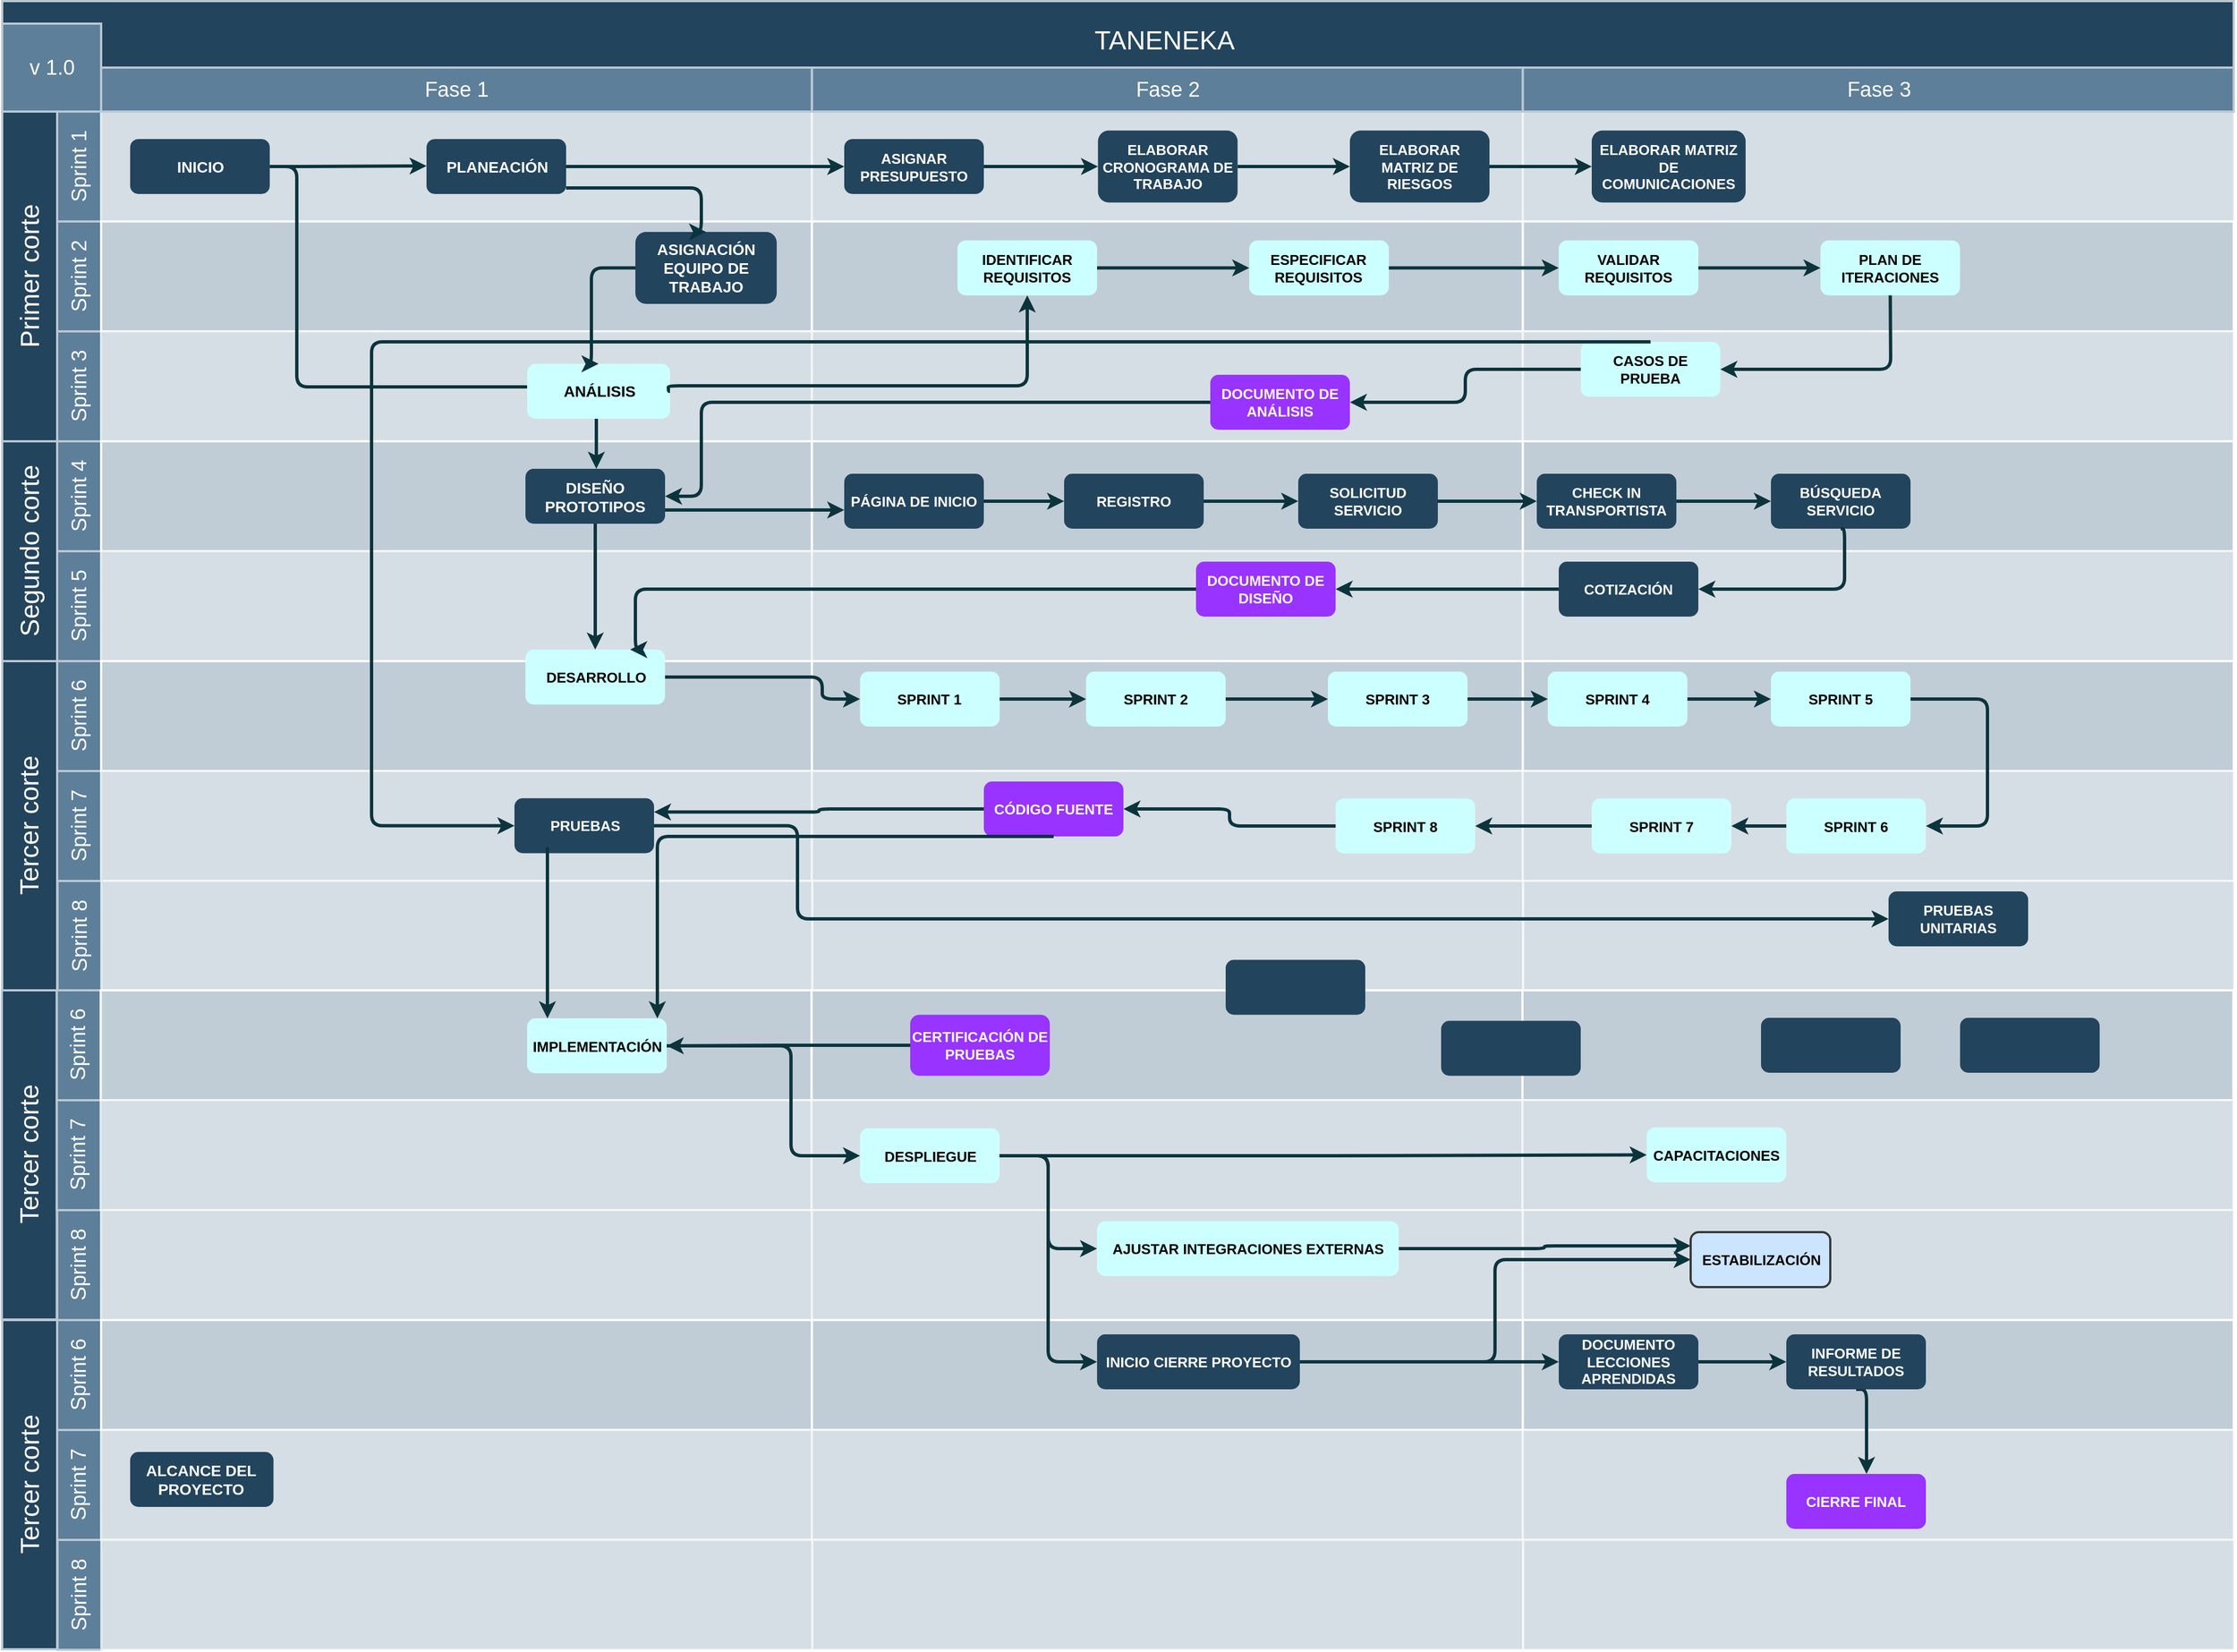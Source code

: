 <mxfile version="20.2.5" type="github">
  <diagram id="6a731a19-8d31-9384-78a2-239565b7b9f0" name="Page-1">
    <mxGraphModel dx="1490" dy="-225" grid="1" gridSize="10" guides="1" tooltips="1" connect="1" arrows="1" fold="1" page="1" pageScale="1" pageWidth="1169" pageHeight="827" background="none" math="0" shadow="0">
      <root>
        <mxCell id="0" />
        <mxCell id="1" parent="0" />
        <mxCell id="56" value="&lt;font style=&quot;vertical-align: inherit&quot;&gt;&lt;font style=&quot;vertical-align: inherit&quot;&gt;&lt;font style=&quot;vertical-align: inherit&quot;&gt;&lt;font style=&quot;vertical-align: inherit&quot;&gt;&lt;font style=&quot;vertical-align: inherit&quot;&gt;&lt;font style=&quot;vertical-align: inherit&quot;&gt;TANENEKA&lt;/font&gt;&lt;/font&gt;&lt;/font&gt;&lt;/font&gt;&lt;/font&gt;&lt;/font&gt;" style="strokeColor=#BAC8D3;fillColor=#23445D;fontSize=24;strokeWidth=2;fontFamily=Helvetica;html=1;fontColor=#FFFFFF;fontStyle=0;spacingBottom=8;spacingRight=0;spacingLeft=83;" parent="1" vertex="1">
          <mxGeometry x="154" y="830" width="2030" height="80" as="geometry" />
        </mxCell>
        <mxCell id="57" value="&lt;font style=&quot;vertical-align: inherit&quot;&gt;&lt;font style=&quot;vertical-align: inherit&quot;&gt;Primer corte&lt;/font&gt;&lt;/font&gt;" style="strokeColor=#BAC8D3;fillColor=#23445D;fontSize=24;strokeWidth=2;horizontal=0;fontFamily=Helvetica;html=1;fontColor=#FFFFFF;fontStyle=0" parent="1" vertex="1">
          <mxGeometry x="154" y="930.5" width="50" height="300" as="geometry" />
        </mxCell>
        <mxCell id="58" value="&lt;font style=&quot;vertical-align: inherit&quot;&gt;&lt;font style=&quot;vertical-align: inherit&quot;&gt;Sprint 1&lt;br&gt;&lt;/font&gt;&lt;/font&gt;" style="strokeColor=#BAC8D3;fillColor=#5d7f99;fontSize=19;strokeWidth=2;horizontal=0;fontFamily=Helvetica;html=1;labelBackgroundColor=none;fontColor=#FFFFFF;" parent="1" vertex="1">
          <mxGeometry x="204" y="930.5" width="40" height="100" as="geometry" />
        </mxCell>
        <mxCell id="59" value="v 1.0" style="strokeColor=#BAC8D3;fillColor=#5d7f99;fontSize=19;strokeWidth=2;fontFamily=Helvetica;html=1;labelBackgroundColor=none;fontColor=#FFFFFF;" parent="1" vertex="1">
          <mxGeometry x="154" y="850.5" width="90" height="80" as="geometry" />
        </mxCell>
        <mxCell id="60" value="&lt;font style=&quot;vertical-align: inherit&quot;&gt;&lt;font style=&quot;vertical-align: inherit&quot;&gt;Sprint 2&lt;/font&gt;&lt;/font&gt;" style="strokeColor=#BAC8D3;fillColor=#5d7f99;fontSize=19;strokeWidth=2;horizontal=0;fontFamily=Helvetica;html=1;labelBackgroundColor=none;fontColor=#FFFFFF;" parent="1" vertex="1">
          <mxGeometry x="204" y="1030.5" width="40" height="100" as="geometry" />
        </mxCell>
        <mxCell id="61" value="&lt;font style=&quot;vertical-align: inherit&quot;&gt;&lt;font style=&quot;vertical-align: inherit&quot;&gt;Sprint 3&lt;/font&gt;&lt;/font&gt;" style="strokeColor=#BAC8D3;fillColor=#5d7f99;fontSize=19;strokeWidth=2;horizontal=0;fontFamily=Helvetica;html=1;labelBackgroundColor=none;fontColor=#FFFFFF;" parent="1" vertex="1">
          <mxGeometry x="204" y="1130.5" width="40" height="100" as="geometry" />
        </mxCell>
        <mxCell id="62" value="&lt;font style=&quot;vertical-align: inherit&quot;&gt;&lt;font style=&quot;vertical-align: inherit&quot;&gt;Sprint 5&lt;/font&gt;&lt;/font&gt;" style="strokeColor=#BAC8D3;fillColor=#5d7f99;fontSize=19;strokeWidth=2;horizontal=0;fontFamily=Helvetica;html=1;labelBackgroundColor=none;fontColor=#FFFFFF;" parent="1" vertex="1">
          <mxGeometry x="204" y="1330.5" width="40" height="100" as="geometry" />
        </mxCell>
        <mxCell id="63" value="&lt;font style=&quot;vertical-align: inherit&quot;&gt;&lt;font style=&quot;vertical-align: inherit&quot;&gt;Sprint 4&lt;/font&gt;&lt;/font&gt;" style="strokeColor=#BAC8D3;fillColor=#5d7f99;fontSize=19;strokeWidth=2;horizontal=0;fontFamily=Helvetica;html=1;labelBackgroundColor=none;fontColor=#FFFFFF;" parent="1" vertex="1">
          <mxGeometry x="204" y="1230.5" width="40" height="100" as="geometry" />
        </mxCell>
        <mxCell id="64" value="&lt;font style=&quot;vertical-align: inherit&quot;&gt;&lt;font style=&quot;vertical-align: inherit&quot;&gt;Segundo corte&lt;/font&gt;&lt;/font&gt;" style="strokeColor=#BAC8D3;fillColor=#23445D;fontSize=24;strokeWidth=2;horizontal=0;fontFamily=Helvetica;html=1;fontColor=#FFFFFF;fontStyle=0" parent="1" vertex="1">
          <mxGeometry x="154" y="1230.5" width="50" height="200" as="geometry" />
        </mxCell>
        <mxCell id="65" value="&lt;font style=&quot;vertical-align: inherit&quot;&gt;&lt;font style=&quot;vertical-align: inherit&quot;&gt;Sprint 7&lt;/font&gt;&lt;/font&gt;" style="strokeColor=#BAC8D3;fillColor=#5d7f99;fontSize=19;strokeWidth=2;horizontal=0;fontFamily=Helvetica;html=1;labelBackgroundColor=none;fontColor=#FFFFFF;" parent="1" vertex="1">
          <mxGeometry x="204" y="1530.5" width="40" height="100" as="geometry" />
        </mxCell>
        <mxCell id="66" value="&lt;font style=&quot;vertical-align: inherit&quot;&gt;&lt;font style=&quot;vertical-align: inherit&quot;&gt;Sprint 6&lt;/font&gt;&lt;/font&gt;" style="strokeColor=#BAC8D3;fillColor=#5d7f99;fontSize=19;strokeWidth=2;horizontal=0;fontFamily=Helvetica;html=1;labelBackgroundColor=none;fontColor=#FFFFFF;" parent="1" vertex="1">
          <mxGeometry x="204" y="1430.5" width="40" height="100" as="geometry" />
        </mxCell>
        <mxCell id="67" value="&lt;font style=&quot;vertical-align: inherit&quot;&gt;&lt;font style=&quot;vertical-align: inherit&quot;&gt;Tercer corte&lt;/font&gt;&lt;/font&gt;" style="strokeColor=#BAC8D3;fillColor=#23445D;fontSize=24;strokeWidth=2;horizontal=0;fontFamily=Helvetica;html=1;fontColor=#FFFFFF;fontStyle=0" parent="1" vertex="1">
          <mxGeometry x="154" y="1430.5" width="50" height="299.5" as="geometry" />
        </mxCell>
        <mxCell id="68" value="" style="strokeColor=#FFFFFF;fillColor=#BAC8D3;fontSize=18;strokeWidth=2;fontFamily=Helvetica;html=1;opacity=60;" parent="1" vertex="1">
          <mxGeometry x="244" y="930.5" width="646.667" height="100" as="geometry" />
        </mxCell>
        <mxCell id="69" value="" style="strokeColor=#FFFFFF;fillColor=#BAC8D3;fontSize=18;strokeWidth=2;fontFamily=Helvetica;html=1;opacity=90;" parent="1" vertex="1">
          <mxGeometry x="244" y="1030.5" width="646.667" height="100" as="geometry" />
        </mxCell>
        <mxCell id="70" value="" style="strokeColor=#FFFFFF;fillColor=#BAC8D3;fontSize=18;strokeWidth=2;fontFamily=Helvetica;html=1;opacity=60;" parent="1" vertex="1">
          <mxGeometry x="244" y="1130.5" width="646.667" height="100" as="geometry" />
        </mxCell>
        <mxCell id="71" value="" style="strokeColor=#FFFFFF;fillColor=#BAC8D3;fontSize=18;strokeWidth=2;fontFamily=Helvetica;html=1;opacity=90;" parent="1" vertex="1">
          <mxGeometry x="244" y="1230.5" width="646.667" height="100" as="geometry" />
        </mxCell>
        <mxCell id="72" value="" style="strokeColor=#FFFFFF;fillColor=#BAC8D3;fontSize=18;strokeWidth=2;fontFamily=Helvetica;html=1;opacity=60;" parent="1" vertex="1">
          <mxGeometry x="244" y="1330.5" width="646.667" height="100" as="geometry" />
        </mxCell>
        <mxCell id="73" value="" style="strokeColor=#FFFFFF;fillColor=#BAC8D3;fontSize=18;strokeWidth=2;fontFamily=Helvetica;html=1;opacity=90;" parent="1" vertex="1">
          <mxGeometry x="244" y="1430.5" width="646.667" height="100" as="geometry" />
        </mxCell>
        <mxCell id="74" value="" style="strokeColor=#FFFFFF;fillColor=#BAC8D3;fontSize=18;strokeWidth=2;fontFamily=Helvetica;html=1;opacity=60;" parent="1" vertex="1">
          <mxGeometry x="244" y="1530.5" width="646.667" height="100" as="geometry" />
        </mxCell>
        <mxCell id="75" value="" style="strokeColor=#FFFFFF;fillColor=#BAC8D3;fontSize=18;strokeWidth=2;fontFamily=Helvetica;html=1;opacity=60;" parent="1" vertex="1">
          <mxGeometry x="890.667" y="930.5" width="647" height="100" as="geometry" />
        </mxCell>
        <mxCell id="76" value="" style="strokeColor=#FFFFFF;fillColor=#BAC8D3;fontSize=18;strokeWidth=2;fontFamily=Helvetica;html=1;opacity=90;" parent="1" vertex="1">
          <mxGeometry x="890.667" y="1030.5" width="646.667" height="100" as="geometry" />
        </mxCell>
        <mxCell id="77" value="" style="strokeColor=#FFFFFF;fillColor=#BAC8D3;fontSize=18;strokeWidth=2;fontFamily=Helvetica;html=1;opacity=60;" parent="1" vertex="1">
          <mxGeometry x="890.667" y="1130.5" width="646.667" height="100" as="geometry" />
        </mxCell>
        <mxCell id="78" value="" style="strokeColor=#FFFFFF;fillColor=#BAC8D3;fontSize=18;strokeWidth=2;fontFamily=Helvetica;html=1;opacity=90;" parent="1" vertex="1">
          <mxGeometry x="890.667" y="1230.5" width="646.667" height="100" as="geometry" />
        </mxCell>
        <mxCell id="79" value="" style="strokeColor=#FFFFFF;fillColor=#BAC8D3;fontSize=18;strokeWidth=2;fontFamily=Helvetica;html=1;opacity=60;" parent="1" vertex="1">
          <mxGeometry x="890.667" y="1330.5" width="646.667" height="100" as="geometry" />
        </mxCell>
        <mxCell id="80" value="" style="strokeColor=#FFFFFF;fillColor=#BAC8D3;fontSize=18;strokeWidth=2;fontFamily=Helvetica;html=1;opacity=90;" parent="1" vertex="1">
          <mxGeometry x="890.667" y="1430.5" width="646.667" height="100" as="geometry" />
        </mxCell>
        <mxCell id="81" value="" style="strokeColor=#FFFFFF;fillColor=#BAC8D3;fontSize=18;strokeWidth=2;fontFamily=Helvetica;html=1;opacity=60;fontStyle=4" parent="1" vertex="1">
          <mxGeometry x="890.667" y="1530.5" width="646.667" height="100" as="geometry" />
        </mxCell>
        <mxCell id="82" value="" style="strokeColor=#FFFFFF;fillColor=#BAC8D3;fontSize=18;strokeWidth=2;fontFamily=Helvetica;html=1;opacity=60;" parent="1" vertex="1">
          <mxGeometry x="1537.333" y="930.5" width="647" height="100" as="geometry" />
        </mxCell>
        <mxCell id="83" value="" style="strokeColor=#FFFFFF;fillColor=#BAC8D3;fontSize=18;strokeWidth=2;fontFamily=Helvetica;html=1;opacity=90;" parent="1" vertex="1">
          <mxGeometry x="1537.333" y="1030.5" width="646.667" height="100" as="geometry" />
        </mxCell>
        <mxCell id="84" value="" style="strokeColor=#FFFFFF;fillColor=#BAC8D3;fontSize=18;strokeWidth=2;fontFamily=Helvetica;html=1;opacity=60;" parent="1" vertex="1">
          <mxGeometry x="1537.333" y="1130.5" width="646.667" height="100" as="geometry" />
        </mxCell>
        <mxCell id="85" value="" style="strokeColor=#FFFFFF;fillColor=#BAC8D3;fontSize=18;strokeWidth=2;fontFamily=Helvetica;html=1;opacity=90;" parent="1" vertex="1">
          <mxGeometry x="1537.333" y="1230.5" width="646.667" height="100" as="geometry" />
        </mxCell>
        <mxCell id="86" value="" style="strokeColor=#FFFFFF;fillColor=#BAC8D3;fontSize=18;strokeWidth=2;fontFamily=Helvetica;html=1;opacity=60;" parent="1" vertex="1">
          <mxGeometry x="1537.333" y="1330.5" width="646.667" height="100" as="geometry" />
        </mxCell>
        <mxCell id="87" value="" style="strokeColor=#FFFFFF;fillColor=#BAC8D3;fontSize=18;strokeWidth=2;fontFamily=Helvetica;html=1;opacity=90;" parent="1" vertex="1">
          <mxGeometry x="1537.333" y="1430.5" width="646.667" height="100" as="geometry" />
        </mxCell>
        <mxCell id="88" value="" style="strokeColor=#FFFFFF;fillColor=#BAC8D3;fontSize=18;strokeWidth=2;fontFamily=Helvetica;html=1;opacity=60;fontStyle=4" parent="1" vertex="1">
          <mxGeometry x="1537.333" y="1530.5" width="646.667" height="100" as="geometry" />
        </mxCell>
        <mxCell id="89" style="edgeStyle=orthogonalEdgeStyle;rounded=1;jumpStyle=none;html=1;exitX=1;exitY=0.5;entryX=0;entryY=0.5;labelBackgroundColor=#ffffff;startArrow=none;startFill=0;endArrow=classic;jettySize=auto;orthogonalLoop=1;strokeColor=#0C343D;strokeWidth=3;fontFamily=Helvetica;fontSize=11;fontColor=#000000;" parent="1" source="90" target="92" edge="1">
          <mxGeometry relative="1" as="geometry">
            <Array as="points">
              <mxPoint x="422" y="981" />
              <mxPoint x="422" y="1181" />
              <mxPoint x="720" y="1181" />
            </Array>
          </mxGeometry>
        </mxCell>
        <mxCell id="90" value="&lt;font style=&quot;vertical-align: inherit&quot;&gt;&lt;font style=&quot;vertical-align: inherit ; font-size: 14px&quot; color=&quot;#ffffff&quot;&gt;&lt;b&gt;&lt;font style=&quot;vertical-align: inherit&quot;&gt;&lt;font style=&quot;vertical-align: inherit&quot;&gt;INICIO&lt;/font&gt;&lt;/font&gt;&lt;/b&gt;&lt;/font&gt;&lt;/font&gt;" style="rounded=1;fillColor=#23445D;strokeColor=none;strokeWidth=2;fontFamily=Helvetica;html=1;gradientColor=none;" parent="1" vertex="1">
          <mxGeometry x="270.395" y="955.5" width="127" height="50" as="geometry" />
        </mxCell>
        <mxCell id="91" value="&lt;font color=&quot;#ffffff&quot;&gt;&lt;span style=&quot;font-size: 14px&quot;&gt;&lt;b&gt;&lt;font style=&quot;vertical-align: inherit&quot;&gt;&lt;font style=&quot;vertical-align: inherit&quot;&gt;&lt;font style=&quot;vertical-align: inherit&quot;&gt;&lt;font style=&quot;vertical-align: inherit&quot;&gt;&lt;font style=&quot;vertical-align: inherit&quot;&gt;&lt;font style=&quot;vertical-align: inherit&quot;&gt;&lt;font style=&quot;vertical-align: inherit&quot;&gt;&lt;font style=&quot;vertical-align: inherit&quot;&gt;PLANEACIÓN&lt;/font&gt;&lt;/font&gt;&lt;/font&gt;&lt;/font&gt;&lt;/font&gt;&lt;/font&gt;&lt;/font&gt;&lt;/font&gt;&lt;/b&gt;&lt;/span&gt;&lt;/font&gt;" style="rounded=1;fillColor=#23445D;strokeColor=none;strokeWidth=2;fontFamily=Helvetica;html=1;gradientColor=none;" parent="1" vertex="1">
          <mxGeometry x="540.005" y="955.5" width="127" height="50" as="geometry" />
        </mxCell>
        <mxCell id="92" value="&lt;font style=&quot;vertical-align: inherit&quot;&gt;&lt;font style=&quot;vertical-align: inherit&quot; size=&quot;1&quot;&gt;&lt;b style=&quot;font-size: 14px&quot;&gt;&lt;font style=&quot;vertical-align: inherit&quot;&gt;&lt;font style=&quot;vertical-align: inherit&quot;&gt;&lt;font style=&quot;vertical-align: inherit&quot;&gt;&lt;font style=&quot;vertical-align: inherit&quot;&gt;ANÁLISIS&lt;/font&gt;&lt;/font&gt;&lt;/font&gt;&lt;/font&gt;&lt;/b&gt;&lt;/font&gt;&lt;/font&gt;" style="rounded=1;fillColor=#CCFFFF;strokeColor=none;strokeWidth=2;fontFamily=Helvetica;html=1;gradientColor=none;fontColor=#000000;" parent="1" vertex="1">
          <mxGeometry x="631.5" y="1160" width="130" height="50" as="geometry" />
        </mxCell>
        <mxCell id="93" value="&lt;font style=&quot;vertical-align: inherit&quot;&gt;&lt;font style=&quot;vertical-align: inherit&quot;&gt;&lt;font style=&quot;vertical-align: inherit&quot;&gt;&lt;font style=&quot;vertical-align: inherit&quot;&gt;&lt;font style=&quot;vertical-align: inherit&quot;&gt;&lt;font style=&quot;vertical-align: inherit ; font-size: 14px&quot; color=&quot;#ffffff&quot;&gt;&lt;b&gt;&lt;font style=&quot;vertical-align: inherit&quot;&gt;&lt;font style=&quot;vertical-align: inherit&quot;&gt;&lt;font style=&quot;vertical-align: inherit&quot;&gt;&lt;font style=&quot;vertical-align: inherit&quot;&gt;DISEÑO PROTOTIPOS&lt;/font&gt;&lt;/font&gt;&lt;/font&gt;&lt;/font&gt;&lt;/b&gt;&lt;/font&gt;&lt;/font&gt;&lt;/font&gt;&lt;/font&gt;&lt;/font&gt;&lt;/font&gt;" style="rounded=1;fillColor=#23445D;strokeColor=none;strokeWidth=2;fontFamily=Helvetica;html=1;gradientColor=none;whiteSpace=wrap;" parent="1" vertex="1">
          <mxGeometry x="630.005" y="1255.5" width="127" height="50" as="geometry" />
        </mxCell>
        <mxCell id="94" value="&lt;font style=&quot;vertical-align: inherit ; font-size: 13px&quot;&gt;&lt;font style=&quot;vertical-align: inherit ; font-size: 13px&quot;&gt;&lt;font style=&quot;vertical-align: inherit ; font-size: 13px&quot;&gt;&lt;font style=&quot;vertical-align: inherit ; font-size: 13px&quot;&gt;&lt;b&gt;&lt;font style=&quot;vertical-align: inherit&quot;&gt;&lt;font style=&quot;vertical-align: inherit&quot;&gt;DESARROLLO&lt;/font&gt;&lt;/font&gt;&lt;/b&gt;&lt;/font&gt;&lt;/font&gt;&lt;/font&gt;&lt;/font&gt;" style="rounded=1;fillColor=#CCFFFF;strokeColor=none;strokeWidth=2;fontFamily=Helvetica;html=1;gradientColor=none;fontColor=#000000;" parent="1" vertex="1">
          <mxGeometry x="630.005" y="1420" width="127" height="50" as="geometry" />
        </mxCell>
        <mxCell id="97" value="&lt;b style=&quot;color: rgb(255 , 255 , 255) ; font-size: 14px&quot;&gt;&lt;font style=&quot;vertical-align: inherit&quot;&gt;&lt;font style=&quot;vertical-align: inherit&quot;&gt;ASIGNACIÓN EQUIPO DE TRABAJO&lt;/font&gt;&lt;/font&gt;&lt;/b&gt;" style="rounded=1;fillColor=#23445D;strokeColor=none;strokeWidth=2;fontFamily=Helvetica;html=1;gradientColor=none;whiteSpace=wrap;" parent="1" vertex="1">
          <mxGeometry x="730" y="1040" width="128.59" height="65.5" as="geometry" />
        </mxCell>
        <mxCell id="98" value="ASIGNAR PRESUPUESTO" style="rounded=1;fillColor=#23445D;strokeColor=none;strokeWidth=2;fontFamily=Helvetica;html=1;gradientColor=none;fontSize=13;fontStyle=1;fontColor=#FFFFFF;whiteSpace=wrap;" parent="1" vertex="1">
          <mxGeometry x="920.001" y="955.5" width="127" height="50" as="geometry" />
        </mxCell>
        <mxCell id="99" value="SPRINT 5" style="rounded=1;fillColor=#CCFFFF;strokeColor=none;strokeWidth=2;gradientColor=none;fontFamily=Helvetica;html=1;fontSize=13;fontStyle=1;fontColor=#000000;whiteSpace=wrap;" parent="1" vertex="1">
          <mxGeometry x="1763.008" y="1440" width="127" height="50" as="geometry" />
        </mxCell>
        <mxCell id="100" value="REGISTRO" style="rounded=1;fillColor=#23445D;strokeColor=none;strokeWidth=2;fontFamily=Helvetica;html=1;gradientColor=none;fontSize=13;fontStyle=1;fontColor=#FFFFFF;whiteSpace=wrap;" parent="1" vertex="1">
          <mxGeometry x="1120.005" y="1260" width="127" height="50" as="geometry" />
        </mxCell>
        <mxCell id="101" value="CÓDIGO FUENTE" style="rounded=1;fillColor=#9933FF;strokeColor=none;strokeWidth=2;fontFamily=Helvetica;html=1;gradientColor=none;fontSize=13;fontStyle=1;fontColor=#FFFFFF;whiteSpace=wrap;" parent="1" vertex="1">
          <mxGeometry x="1046.995" y="1540" width="127" height="50" as="geometry" />
        </mxCell>
        <mxCell id="102" value="SPRINT 1" style="rounded=1;fillColor=#CCFFFF;strokeColor=none;strokeWidth=2;fontFamily=Helvetica;html=1;gradientColor=none;fontSize=13;fontStyle=1;fontColor=#000000;whiteSpace=wrap;" parent="1" vertex="1">
          <mxGeometry x="934.359" y="1440" width="127" height="50" as="geometry" />
        </mxCell>
        <mxCell id="103" value="SPRINT 2" style="rounded=1;fillColor=#CCFFFF;strokeColor=none;strokeWidth=2;fontFamily=Helvetica;html=1;gradientColor=none;fontSize=13;fontStyle=1;fontColor=#000000;whiteSpace=wrap;" parent="1" vertex="1">
          <mxGeometry x="1140.005" y="1440" width="127" height="50" as="geometry" />
        </mxCell>
        <mxCell id="104" value="PÁGINA DE INICIO" style="rounded=1;fillColor=#23445D;strokeColor=none;strokeWidth=2;fontFamily=Helvetica;html=1;gradientColor=none;fontSize=13;fontStyle=1;fontColor=#FFFFFF;whiteSpace=wrap;" parent="1" vertex="1">
          <mxGeometry x="919.999" y="1260" width="127" height="50" as="geometry" />
        </mxCell>
        <mxCell id="105" value="DOCUMENTO DE ANÁLISIS" style="rounded=1;fillColor=#9933FF;strokeColor=none;strokeWidth=2;fontFamily=Helvetica;html=1;gradientColor=none;fontSize=13;fontStyle=1;fontColor=#FFFFFF;whiteSpace=wrap;" parent="1" vertex="1">
          <mxGeometry x="1253.001" y="1170" width="127" height="50" as="geometry" />
        </mxCell>
        <mxCell id="108" value="PLAN DE ITERACIONES" style="rounded=1;fillColor=#CCFFFF;strokeColor=none;strokeWidth=2;gradientColor=none;fontFamily=Helvetica;html=1;fontSize=13;fontStyle=1;fontColor=#000000;whiteSpace=wrap;" parent="1" vertex="1">
          <mxGeometry x="1808.078" y="1047.75" width="127" height="50" as="geometry" />
        </mxCell>
        <mxCell id="109" value="SPRINT 3" style="rounded=1;fillColor=#CCFFFF;strokeColor=none;strokeWidth=2;gradientColor=none;fontFamily=Helvetica;html=1;fontSize=13;fontStyle=1;fontColor=#000000;whiteSpace=wrap;" parent="1" vertex="1">
          <mxGeometry x="1359.995" y="1440" width="127" height="50" as="geometry" />
        </mxCell>
        <mxCell id="110" value="SPRINT 4" style="rounded=1;fillColor=#CCFFFF;strokeColor=none;strokeWidth=2;gradientColor=none;fontFamily=Helvetica;html=1;fontSize=13;fontStyle=1;fontColor=#000000;whiteSpace=wrap;" parent="1" vertex="1">
          <mxGeometry x="1560.002" y="1440" width="127" height="50" as="geometry" />
        </mxCell>
        <mxCell id="115" value="" style="edgeStyle=elbowEdgeStyle;elbow=horizontal;strokeWidth=3;strokeColor=#0C343D;fontFamily=Helvetica;html=1;" parent="1" source="92" target="93" edge="1">
          <mxGeometry x="6.449" y="830.5" width="131.973" height="100" as="geometry">
            <mxPoint x="6.449" y="930.5" as="sourcePoint" />
            <mxPoint x="138.422" y="830.5" as="targetPoint" />
          </mxGeometry>
        </mxCell>
        <mxCell id="117" value="" style="edgeStyle=elbowEdgeStyle;elbow=horizontal;strokeWidth=3;strokeColor=#0C343D;fontFamily=Helvetica;html=1;" parent="1" target="72" edge="1">
          <mxGeometry x="6.449" y="830.5" width="131.973" height="100" as="geometry">
            <mxPoint x="605.354" y="1380.5" as="sourcePoint" />
            <mxPoint x="138.422" y="830.5" as="targetPoint" />
          </mxGeometry>
        </mxCell>
        <mxCell id="119" value="" style="edgeStyle=elbowEdgeStyle;elbow=horizontal;strokeWidth=3;strokeColor=#0C343D;fontFamily=Helvetica;html=1;entryX=0.5;entryY=0;entryDx=0;entryDy=0;" parent="1" source="91" target="97" edge="1">
          <mxGeometry x="6.449" y="830.5" width="131.973" height="100" as="geometry">
            <mxPoint x="6.449" y="930.5" as="sourcePoint" />
            <mxPoint x="138.422" y="830.5" as="targetPoint" />
            <Array as="points">
              <mxPoint x="790" y="1000" />
            </Array>
          </mxGeometry>
        </mxCell>
        <mxCell id="120" value="" style="edgeStyle=elbowEdgeStyle;elbow=horizontal;strokeWidth=3;strokeColor=#0C343D;fontFamily=Helvetica;html=1;exitX=1;exitY=0.75;exitDx=0;exitDy=0;" parent="1" source="93" target="104" edge="1">
          <mxGeometry x="6.449" y="830.5" width="131.973" height="100" as="geometry">
            <mxPoint x="6.449" y="930.5" as="sourcePoint" />
            <mxPoint x="138.422" y="830.5" as="targetPoint" />
            <Array as="points">
              <mxPoint x="930" y="1295" />
              <mxPoint x="910" y="1290" />
            </Array>
          </mxGeometry>
        </mxCell>
        <mxCell id="121" value="" style="edgeStyle=elbowEdgeStyle;elbow=horizontal;strokeWidth=3;strokeColor=#0C343D;fontFamily=Helvetica;html=1;" parent="1" source="104" target="100" edge="1">
          <mxGeometry x="6.449" y="830.5" width="131.973" height="100" as="geometry">
            <mxPoint x="6.449" y="930.5" as="sourcePoint" />
            <mxPoint x="138.422" y="830.5" as="targetPoint" />
          </mxGeometry>
        </mxCell>
        <mxCell id="122" value="" style="edgeStyle=elbowEdgeStyle;elbow=horizontal;strokeWidth=3;strokeColor=#0C343D;fontFamily=Helvetica;html=1;" parent="1" source="91" target="98" edge="1">
          <mxGeometry x="6.449" y="830.5" width="131.973" height="100" as="geometry">
            <mxPoint x="6.449" y="930.5" as="sourcePoint" />
            <mxPoint x="138.422" y="830.5" as="targetPoint" />
          </mxGeometry>
        </mxCell>
        <mxCell id="123" value="" style="edgeStyle=elbowEdgeStyle;elbow=horizontal;strokeWidth=3;strokeColor=#0C343D;fontFamily=Helvetica;html=1;exitX=1;exitY=0.5;exitDx=0;exitDy=0;entryX=0;entryY=0.5;entryDx=0;entryDy=0;" parent="1" source="94" target="102" edge="1">
          <mxGeometry x="6.449" y="830.5" width="131.973" height="100" as="geometry">
            <mxPoint x="6.449" y="930.5" as="sourcePoint" />
            <mxPoint x="138.422" y="830.5" as="targetPoint" />
            <Array as="points">
              <mxPoint x="900" y="1460" />
              <mxPoint x="930" y="1381" />
              <mxPoint x="900" y="1375" />
              <mxPoint x="877.469" y="1430.5" />
            </Array>
          </mxGeometry>
        </mxCell>
        <mxCell id="124" value="" style="edgeStyle=elbowEdgeStyle;elbow=horizontal;strokeWidth=3;strokeColor=#0C343D;fontFamily=Helvetica;html=1;" parent="1" source="102" target="103" edge="1">
          <mxGeometry x="6.449" y="830.5" width="131.973" height="100" as="geometry">
            <mxPoint x="6.449" y="930.5" as="sourcePoint" />
            <mxPoint x="138.422" y="830.5" as="targetPoint" />
          </mxGeometry>
        </mxCell>
        <mxCell id="127" value="" style="edgeStyle=elbowEdgeStyle;elbow=horizontal;strokeWidth=3;strokeColor=#0C343D;fontFamily=Helvetica;html=1;" parent="1" source="110" target="99" edge="1">
          <mxGeometry x="6.449" y="830.5" width="131.973" height="100" as="geometry">
            <mxPoint x="6.449" y="930.5" as="sourcePoint" />
            <mxPoint x="138.422" y="830.5" as="targetPoint" />
          </mxGeometry>
        </mxCell>
        <mxCell id="129" value="" style="edgeStyle=elbowEdgeStyle;elbow=horizontal;strokeWidth=3;strokeColor=#0C343D;fontFamily=Helvetica;html=1;" parent="1" source="109" target="110" edge="1">
          <mxGeometry x="6.449" y="830.5" width="131.973" height="100" as="geometry">
            <mxPoint x="6.449" y="930.5" as="sourcePoint" />
            <mxPoint x="138.422" y="830.5" as="targetPoint" />
          </mxGeometry>
        </mxCell>
        <mxCell id="131" value="" style="edgeStyle=elbowEdgeStyle;elbow=horizontal;strokeWidth=3;strokeColor=#0C343D;fontFamily=Helvetica;html=1;" parent="1" source="103" target="109" edge="1">
          <mxGeometry x="6.449" y="830.5" width="131.973" height="100" as="geometry">
            <mxPoint x="6.449" y="930.5" as="sourcePoint" />
            <mxPoint x="138.422" y="830.5" as="targetPoint" />
          </mxGeometry>
        </mxCell>
        <mxCell id="135" value="" style="edgeStyle=elbowEdgeStyle;elbow=horizontal;strokeWidth=3;strokeColor=#0C343D;fontFamily=Helvetica;html=1;entryX=0;entryY=0.5;entryDx=0;entryDy=0;" parent="1" source="98" target="TLy-mkDsm45pQFrc1TkU-248" edge="1">
          <mxGeometry x="6.449" y="830.5" width="131.973" height="100" as="geometry">
            <mxPoint x="6.449" y="930.5" as="sourcePoint" />
            <mxPoint x="1230" y="980" as="targetPoint" />
          </mxGeometry>
        </mxCell>
        <mxCell id="140" value="" style="group" parent="1" vertex="1" connectable="0">
          <mxGeometry x="244" y="890.5" width="646.667" height="40" as="geometry" />
        </mxCell>
        <mxCell id="141" value="&lt;font style=&quot;vertical-align: inherit&quot;&gt;&lt;font style=&quot;vertical-align: inherit&quot;&gt;Fase 1&lt;/font&gt;&lt;/font&gt;" style="strokeColor=#BAC8D3;fillColor=#5d7f99;fontSize=19;strokeWidth=2;fontFamily=Helvetica;html=1;labelBackgroundColor=none;fontColor=#FFFFFF;" parent="140" vertex="1">
          <mxGeometry width="646.666" height="40" as="geometry" />
        </mxCell>
        <mxCell id="142" value="&lt;font style=&quot;vertical-align: inherit&quot;&gt;&lt;font style=&quot;vertical-align: inherit&quot;&gt;Fase 2&lt;/font&gt;&lt;/font&gt;" style="strokeColor=#BAC8D3;fillColor=#5d7f99;fontSize=19;strokeWidth=2;fontFamily=Helvetica;html=1;labelBackgroundColor=none;fontColor=#FFFFFF;" parent="140" vertex="1">
          <mxGeometry x="646.666" width="646.666" height="40" as="geometry" />
        </mxCell>
        <mxCell id="143" value="&lt;font style=&quot;vertical-align: inherit&quot;&gt;&lt;font style=&quot;vertical-align: inherit&quot;&gt;&lt;font style=&quot;vertical-align: inherit&quot;&gt;&lt;font style=&quot;vertical-align: inherit&quot;&gt;Fase 3&lt;/font&gt;&lt;/font&gt;&lt;/font&gt;&lt;/font&gt;" style="strokeColor=#BAC8D3;fillColor=#5d7f99;fontSize=19;strokeWidth=2;fontFamily=Helvetica;html=1;labelBackgroundColor=none;fontColor=#FFFFFF;" parent="140" vertex="1">
          <mxGeometry x="1293.331" width="646.667" height="40" as="geometry" />
        </mxCell>
        <mxCell id="TLy-mkDsm45pQFrc1TkU-144" value="&lt;font style=&quot;vertical-align: inherit&quot;&gt;&lt;font style=&quot;vertical-align: inherit&quot;&gt;Sprint 8&lt;/font&gt;&lt;/font&gt;" style="strokeColor=#BAC8D3;fillColor=#5d7f99;fontSize=19;strokeWidth=2;horizontal=0;fontFamily=Helvetica;html=1;labelBackgroundColor=none;fontColor=#FFFFFF;" parent="1" vertex="1">
          <mxGeometry x="204.33" y="1630.5" width="40" height="100" as="geometry" />
        </mxCell>
        <mxCell id="TLy-mkDsm45pQFrc1TkU-145" value="" style="strokeColor=#FFFFFF;fillColor=#BAC8D3;fontSize=18;strokeWidth=2;fontFamily=Helvetica;html=1;opacity=60;" parent="1" vertex="1">
          <mxGeometry x="244.33" y="1630.5" width="646.667" height="100" as="geometry" />
        </mxCell>
        <mxCell id="TLy-mkDsm45pQFrc1TkU-146" value="" style="strokeColor=#FFFFFF;fillColor=#BAC8D3;fontSize=18;strokeWidth=2;fontFamily=Helvetica;html=1;opacity=60;fontStyle=4" parent="1" vertex="1">
          <mxGeometry x="890.997" y="1630.5" width="646.667" height="100" as="geometry" />
        </mxCell>
        <mxCell id="TLy-mkDsm45pQFrc1TkU-147" value="" style="strokeColor=#FFFFFF;fillColor=#BAC8D3;fontSize=18;strokeWidth=2;fontFamily=Helvetica;html=1;opacity=60;fontStyle=4" parent="1" vertex="1">
          <mxGeometry x="1537.663" y="1630.5" width="646.667" height="100" as="geometry" />
        </mxCell>
        <mxCell id="TLy-mkDsm45pQFrc1TkU-148" value="&lt;font style=&quot;vertical-align: inherit&quot;&gt;&lt;font style=&quot;vertical-align: inherit&quot;&gt;Tercer corte&lt;/font&gt;&lt;/font&gt;" style="strokeColor=#BAC8D3;fillColor=#23445D;fontSize=24;strokeWidth=2;horizontal=0;fontFamily=Helvetica;html=1;fontColor=#FFFFFF;fontStyle=0" parent="1" vertex="1">
          <mxGeometry x="153.67" y="1730" width="50" height="299.5" as="geometry" />
        </mxCell>
        <mxCell id="TLy-mkDsm45pQFrc1TkU-149" value="&lt;font style=&quot;vertical-align: inherit&quot;&gt;&lt;font style=&quot;vertical-align: inherit&quot;&gt;Sprint 6&lt;/font&gt;&lt;/font&gt;" style="strokeColor=#BAC8D3;fillColor=#5d7f99;fontSize=19;strokeWidth=2;horizontal=0;fontFamily=Helvetica;html=1;labelBackgroundColor=none;fontColor=#FFFFFF;" parent="1" vertex="1">
          <mxGeometry x="203.67" y="1730" width="40" height="100" as="geometry" />
        </mxCell>
        <mxCell id="TLy-mkDsm45pQFrc1TkU-150" value="&lt;font style=&quot;vertical-align: inherit&quot;&gt;&lt;font style=&quot;vertical-align: inherit&quot;&gt;Sprint 7&lt;/font&gt;&lt;/font&gt;" style="strokeColor=#BAC8D3;fillColor=#5d7f99;fontSize=19;strokeWidth=2;horizontal=0;fontFamily=Helvetica;html=1;labelBackgroundColor=none;fontColor=#FFFFFF;" parent="1" vertex="1">
          <mxGeometry x="203.67" y="1830" width="40" height="100" as="geometry" />
        </mxCell>
        <mxCell id="TLy-mkDsm45pQFrc1TkU-151" value="&lt;font style=&quot;vertical-align: inherit&quot;&gt;&lt;font style=&quot;vertical-align: inherit&quot;&gt;Sprint 8&lt;/font&gt;&lt;/font&gt;" style="strokeColor=#BAC8D3;fillColor=#5d7f99;fontSize=19;strokeWidth=2;horizontal=0;fontFamily=Helvetica;html=1;labelBackgroundColor=none;fontColor=#FFFFFF;" parent="1" vertex="1">
          <mxGeometry x="204" y="1930" width="40" height="100" as="geometry" />
        </mxCell>
        <mxCell id="TLy-mkDsm45pQFrc1TkU-152" value="" style="strokeColor=#FFFFFF;fillColor=#BAC8D3;fontSize=18;strokeWidth=2;fontFamily=Helvetica;html=1;opacity=90;" parent="1" vertex="1">
          <mxGeometry x="243.67" y="1730" width="646.667" height="100" as="geometry" />
        </mxCell>
        <mxCell id="TLy-mkDsm45pQFrc1TkU-153" value="" style="strokeColor=#FFFFFF;fillColor=#BAC8D3;fontSize=18;strokeWidth=2;fontFamily=Helvetica;html=1;opacity=60;" parent="1" vertex="1">
          <mxGeometry x="243.67" y="1830" width="646.667" height="100" as="geometry" />
        </mxCell>
        <mxCell id="TLy-mkDsm45pQFrc1TkU-154" value="" style="strokeColor=#FFFFFF;fillColor=#BAC8D3;fontSize=18;strokeWidth=2;fontFamily=Helvetica;html=1;opacity=60;" parent="1" vertex="1">
          <mxGeometry x="244" y="1930" width="646.667" height="100" as="geometry" />
        </mxCell>
        <mxCell id="TLy-mkDsm45pQFrc1TkU-155" value="" style="strokeColor=#FFFFFF;fillColor=#BAC8D3;fontSize=18;strokeWidth=2;fontFamily=Helvetica;html=1;opacity=90;" parent="1" vertex="1">
          <mxGeometry x="890.337" y="1730" width="646.667" height="100" as="geometry" />
        </mxCell>
        <mxCell id="TLy-mkDsm45pQFrc1TkU-156" value="" style="strokeColor=#FFFFFF;fillColor=#BAC8D3;fontSize=18;strokeWidth=2;fontFamily=Helvetica;html=1;opacity=60;fontStyle=4" parent="1" vertex="1">
          <mxGeometry x="890.337" y="1830" width="646.667" height="100" as="geometry" />
        </mxCell>
        <mxCell id="TLy-mkDsm45pQFrc1TkU-157" value="" style="strokeColor=#FFFFFF;fillColor=#BAC8D3;fontSize=18;strokeWidth=2;fontFamily=Helvetica;html=1;opacity=60;fontStyle=4" parent="1" vertex="1">
          <mxGeometry x="890.667" y="1930" width="646.667" height="100" as="geometry" />
        </mxCell>
        <mxCell id="TLy-mkDsm45pQFrc1TkU-158" value="" style="strokeColor=#FFFFFF;fillColor=#BAC8D3;fontSize=18;strokeWidth=2;fontFamily=Helvetica;html=1;opacity=90;" parent="1" vertex="1">
          <mxGeometry x="1537.003" y="1730" width="646.667" height="100" as="geometry" />
        </mxCell>
        <mxCell id="TLy-mkDsm45pQFrc1TkU-159" value="" style="strokeColor=#FFFFFF;fillColor=#BAC8D3;fontSize=18;strokeWidth=2;fontFamily=Helvetica;html=1;opacity=60;fontStyle=4" parent="1" vertex="1">
          <mxGeometry x="1537.003" y="1830" width="646.667" height="100" as="geometry" />
        </mxCell>
        <mxCell id="TLy-mkDsm45pQFrc1TkU-160" value="" style="strokeColor=#FFFFFF;fillColor=#BAC8D3;fontSize=18;strokeWidth=2;fontFamily=Helvetica;html=1;opacity=60;fontStyle=4" parent="1" vertex="1">
          <mxGeometry x="1537.333" y="1930" width="646.667" height="100" as="geometry" />
        </mxCell>
        <mxCell id="TLy-mkDsm45pQFrc1TkU-161" value="&lt;font style=&quot;vertical-align: inherit&quot;&gt;&lt;font style=&quot;vertical-align: inherit&quot;&gt;Tercer corte&lt;/font&gt;&lt;/font&gt;" style="strokeColor=#BAC8D3;fillColor=#23445D;fontSize=24;strokeWidth=2;horizontal=0;fontFamily=Helvetica;html=1;fontColor=#FFFFFF;fontStyle=0" parent="1" vertex="1">
          <mxGeometry x="154" y="2030" width="50" height="299.5" as="geometry" />
        </mxCell>
        <mxCell id="TLy-mkDsm45pQFrc1TkU-162" value="&lt;font style=&quot;vertical-align: inherit&quot;&gt;&lt;font style=&quot;vertical-align: inherit&quot;&gt;Sprint 6&lt;/font&gt;&lt;/font&gt;" style="strokeColor=#BAC8D3;fillColor=#5d7f99;fontSize=19;strokeWidth=2;horizontal=0;fontFamily=Helvetica;html=1;labelBackgroundColor=none;fontColor=#FFFFFF;" parent="1" vertex="1">
          <mxGeometry x="204" y="2030" width="40" height="100" as="geometry" />
        </mxCell>
        <mxCell id="TLy-mkDsm45pQFrc1TkU-163" value="&lt;font style=&quot;vertical-align: inherit&quot;&gt;&lt;font style=&quot;vertical-align: inherit&quot;&gt;Sprint 7&lt;/font&gt;&lt;/font&gt;" style="strokeColor=#BAC8D3;fillColor=#5d7f99;fontSize=19;strokeWidth=2;horizontal=0;fontFamily=Helvetica;html=1;labelBackgroundColor=none;fontColor=#FFFFFF;" parent="1" vertex="1">
          <mxGeometry x="204" y="2130" width="40" height="100" as="geometry" />
        </mxCell>
        <mxCell id="TLy-mkDsm45pQFrc1TkU-164" value="&lt;font style=&quot;vertical-align: inherit&quot;&gt;&lt;font style=&quot;vertical-align: inherit&quot;&gt;Sprint 8&lt;/font&gt;&lt;/font&gt;" style="strokeColor=#BAC8D3;fillColor=#5d7f99;fontSize=19;strokeWidth=2;horizontal=0;fontFamily=Helvetica;html=1;labelBackgroundColor=none;fontColor=#FFFFFF;" parent="1" vertex="1">
          <mxGeometry x="204.33" y="2230" width="40" height="100" as="geometry" />
        </mxCell>
        <mxCell id="TLy-mkDsm45pQFrc1TkU-165" value="" style="strokeColor=#FFFFFF;fillColor=#BAC8D3;fontSize=18;strokeWidth=2;fontFamily=Helvetica;html=1;opacity=90;" parent="1" vertex="1">
          <mxGeometry x="244" y="2030" width="646.667" height="100" as="geometry" />
        </mxCell>
        <mxCell id="TLy-mkDsm45pQFrc1TkU-166" value="" style="strokeColor=#FFFFFF;fillColor=#BAC8D3;fontSize=18;strokeWidth=2;fontFamily=Helvetica;html=1;opacity=60;" parent="1" vertex="1">
          <mxGeometry x="244" y="2130" width="646.667" height="100" as="geometry" />
        </mxCell>
        <mxCell id="TLy-mkDsm45pQFrc1TkU-167" value="" style="strokeColor=#FFFFFF;fillColor=#BAC8D3;fontSize=18;strokeWidth=2;fontFamily=Helvetica;html=1;opacity=60;" parent="1" vertex="1">
          <mxGeometry x="244.33" y="2230" width="646.667" height="100" as="geometry" />
        </mxCell>
        <mxCell id="TLy-mkDsm45pQFrc1TkU-168" value="" style="strokeColor=#FFFFFF;fillColor=#BAC8D3;fontSize=18;strokeWidth=2;fontFamily=Helvetica;html=1;opacity=90;" parent="1" vertex="1">
          <mxGeometry x="890.667" y="2030" width="646.667" height="100" as="geometry" />
        </mxCell>
        <mxCell id="TLy-mkDsm45pQFrc1TkU-169" value="" style="strokeColor=#FFFFFF;fillColor=#BAC8D3;fontSize=18;strokeWidth=2;fontFamily=Helvetica;html=1;opacity=60;fontStyle=4" parent="1" vertex="1">
          <mxGeometry x="890.667" y="2130" width="646.667" height="100" as="geometry" />
        </mxCell>
        <mxCell id="TLy-mkDsm45pQFrc1TkU-170" value="" style="strokeColor=#FFFFFF;fillColor=#BAC8D3;fontSize=18;strokeWidth=2;fontFamily=Helvetica;html=1;opacity=60;fontStyle=4" parent="1" vertex="1">
          <mxGeometry x="890.997" y="2230" width="646.667" height="100" as="geometry" />
        </mxCell>
        <mxCell id="TLy-mkDsm45pQFrc1TkU-171" value="" style="strokeColor=#FFFFFF;fillColor=#BAC8D3;fontSize=18;strokeWidth=2;fontFamily=Helvetica;html=1;opacity=90;" parent="1" vertex="1">
          <mxGeometry x="1537.333" y="2030" width="646.667" height="100" as="geometry" />
        </mxCell>
        <mxCell id="TLy-mkDsm45pQFrc1TkU-172" value="" style="strokeColor=#FFFFFF;fillColor=#BAC8D3;fontSize=18;strokeWidth=2;fontFamily=Helvetica;html=1;opacity=60;fontStyle=4" parent="1" vertex="1">
          <mxGeometry x="1537.333" y="2130" width="646.667" height="100" as="geometry" />
        </mxCell>
        <mxCell id="TLy-mkDsm45pQFrc1TkU-173" value="" style="strokeColor=#FFFFFF;fillColor=#BAC8D3;fontSize=18;strokeWidth=2;fontFamily=Helvetica;html=1;opacity=60;fontStyle=4" parent="1" vertex="1">
          <mxGeometry x="1537.663" y="2230" width="646.667" height="100" as="geometry" />
        </mxCell>
        <mxCell id="TLy-mkDsm45pQFrc1TkU-183" value="" style="edgeStyle=elbowEdgeStyle;elbow=horizontal;strokeWidth=3;strokeColor=#0C343D;fontFamily=Helvetica;html=1;exitX=0.5;exitY=1;exitDx=0;exitDy=0;" parent="1" source="93" target="94" edge="1">
          <mxGeometry x="181.099" y="955.5" width="131.973" height="100" as="geometry">
            <mxPoint x="780.004" y="1305.5" as="sourcePoint" />
            <mxPoint x="890.555" y="1405.5" as="targetPoint" />
          </mxGeometry>
        </mxCell>
        <mxCell id="TLy-mkDsm45pQFrc1TkU-189" style="edgeStyle=orthogonalEdgeStyle;rounded=1;jumpStyle=none;html=1;labelBackgroundColor=#ffffff;startArrow=none;startFill=0;endArrow=classic;jettySize=auto;orthogonalLoop=1;strokeColor=#0C343D;strokeWidth=3;fontFamily=Helvetica;fontSize=11;fontColor=#000000;exitX=1;exitY=0.5;exitDx=0;exitDy=0;" parent="1" source="90" edge="1">
          <mxGeometry relative="1" as="geometry">
            <Array as="points">
              <mxPoint x="417" y="981" />
            </Array>
            <mxPoint x="420" y="980" as="sourcePoint" />
            <mxPoint x="540" y="980" as="targetPoint" />
          </mxGeometry>
        </mxCell>
        <mxCell id="TLy-mkDsm45pQFrc1TkU-191" style="edgeStyle=orthogonalEdgeStyle;rounded=1;jumpStyle=none;html=1;labelBackgroundColor=#ffffff;startArrow=none;startFill=0;endArrow=classic;jettySize=auto;orthogonalLoop=1;strokeColor=#0C343D;strokeWidth=3;fontFamily=Helvetica;fontSize=11;fontColor=#000000;exitX=1;exitY=0.5;exitDx=0;exitDy=0;entryX=0.5;entryY=1;entryDx=0;entryDy=0;" parent="1" source="92" target="TLy-mkDsm45pQFrc1TkU-262" edge="1">
          <mxGeometry relative="1" as="geometry">
            <Array as="points">
              <mxPoint x="760" y="1180" />
              <mxPoint x="1086" y="1180" />
            </Array>
            <mxPoint x="850" y="1180" as="sourcePoint" />
            <mxPoint x="1172.614" y="1364.5" as="targetPoint" />
          </mxGeometry>
        </mxCell>
        <mxCell id="TLy-mkDsm45pQFrc1TkU-194" value="&lt;font style=&quot;vertical-align: inherit ; font-size: 13px&quot;&gt;&lt;font style=&quot;vertical-align: inherit ; font-size: 13px&quot;&gt;&lt;font style=&quot;vertical-align: inherit ; font-size: 13px&quot;&gt;&lt;font style=&quot;vertical-align: inherit ; font-size: 13px&quot; color=&quot;#ffffff&quot;&gt;&lt;b&gt;&lt;font style=&quot;vertical-align: inherit&quot;&gt;&lt;font style=&quot;vertical-align: inherit&quot;&gt;&lt;font style=&quot;vertical-align: inherit&quot;&gt;&lt;font style=&quot;vertical-align: inherit&quot;&gt;PRUEBAS&lt;/font&gt;&lt;/font&gt;&lt;/font&gt;&lt;/font&gt;&lt;/b&gt;&lt;/font&gt;&lt;/font&gt;&lt;/font&gt;&lt;/font&gt;" style="rounded=1;fillColor=#23445D;strokeColor=none;strokeWidth=2;fontFamily=Helvetica;html=1;gradientColor=none;" parent="1" vertex="1">
          <mxGeometry x="620.005" y="1555.25" width="127" height="50" as="geometry" />
        </mxCell>
        <mxCell id="TLy-mkDsm45pQFrc1TkU-195" value="" style="edgeStyle=elbowEdgeStyle;elbow=horizontal;strokeWidth=3;strokeColor=#0C343D;fontFamily=Helvetica;html=1;" parent="1" source="TLy-mkDsm45pQFrc1TkU-194" target="TLy-mkDsm45pQFrc1TkU-196" edge="1">
          <mxGeometry x="6.449" y="1030.5" width="131.973" height="100" as="geometry">
            <mxPoint x="6.449" y="1130.5" as="sourcePoint" />
            <mxPoint x="138.422" y="1030.5" as="targetPoint" />
            <Array as="points">
              <mxPoint x="877.469" y="1630.5" />
            </Array>
          </mxGeometry>
        </mxCell>
        <mxCell id="TLy-mkDsm45pQFrc1TkU-196" value="PRUEBAS UNITARIAS" style="rounded=1;fillColor=#23445D;strokeColor=none;strokeWidth=2;fontFamily=Helvetica;html=1;gradientColor=none;fontSize=13;fontStyle=1;fontColor=#FFFFFF;whiteSpace=wrap;" parent="1" vertex="1">
          <mxGeometry x="1869.999" y="1640" width="127" height="50" as="geometry" />
        </mxCell>
        <mxCell id="TLy-mkDsm45pQFrc1TkU-197" value="" style="edgeStyle=elbowEdgeStyle;elbow=horizontal;strokeWidth=3;strokeColor=#0C343D;fontFamily=Helvetica;html=1;entryX=1;entryY=0.5;entryDx=0;entryDy=0;exitX=0;exitY=0.5;exitDx=0;exitDy=0;" parent="1" source="TLy-mkDsm45pQFrc1TkU-200" target="TLy-mkDsm45pQFrc1TkU-219" edge="1">
          <mxGeometry x="6.449" y="1030.5" width="131.973" height="100" as="geometry">
            <mxPoint x="6.449" y="1130.5" as="sourcePoint" />
            <mxPoint x="138.422" y="1030.5" as="targetPoint" />
          </mxGeometry>
        </mxCell>
        <mxCell id="TLy-mkDsm45pQFrc1TkU-200" value="CERTIFICACIÓN DE PRUEBAS" style="rounded=1;fillColor=#9933FF;strokeColor=none;strokeWidth=2;fontFamily=Helvetica;html=1;gradientColor=none;fontSize=13;fontStyle=1;fontColor=#FFFFFF;whiteSpace=wrap;" parent="1" vertex="1">
          <mxGeometry x="980" y="1752.25" width="127" height="55.5" as="geometry" />
        </mxCell>
        <mxCell id="TLy-mkDsm45pQFrc1TkU-204" value="" style="rounded=1;fillColor=#23445D;strokeColor=none;strokeWidth=2;gradientColor=none;fontFamily=Helvetica;html=1;fontSize=13;fontStyle=1;fontColor=#FFFFFF;whiteSpace=wrap;" parent="1" vertex="1">
          <mxGeometry x="1267.002" y="1702.25" width="127" height="50" as="geometry" />
        </mxCell>
        <mxCell id="TLy-mkDsm45pQFrc1TkU-206" value="" style="rounded=1;fillColor=#23445D;strokeColor=none;strokeWidth=2;gradientColor=none;fontFamily=Helvetica;html=1;fontSize=13;fontStyle=1;fontColor=#FFFFFF;whiteSpace=wrap;" parent="1" vertex="1">
          <mxGeometry x="1462.998" y="1757.75" width="127" height="50" as="geometry" />
        </mxCell>
        <mxCell id="TLy-mkDsm45pQFrc1TkU-218" value="" style="edgeStyle=elbowEdgeStyle;elbow=horizontal;strokeWidth=3;strokeColor=#0C343D;fontFamily=Helvetica;html=1;" parent="1" target="TLy-mkDsm45pQFrc1TkU-219" edge="1">
          <mxGeometry x="175.199" y="1355.5" width="131.973" height="100" as="geometry">
            <mxPoint x="650" y="1600" as="sourcePoint" />
            <mxPoint x="884.655" y="1805.5" as="targetPoint" />
            <Array as="points">
              <mxPoint x="650" y="1660" />
              <mxPoint x="695" y="1680" />
              <mxPoint x="770" y="1600" />
            </Array>
          </mxGeometry>
        </mxCell>
        <mxCell id="TLy-mkDsm45pQFrc1TkU-219" value="&lt;font style=&quot;vertical-align: inherit ; font-size: 13px&quot;&gt;&lt;font style=&quot;vertical-align: inherit ; font-size: 13px&quot;&gt;&lt;font style=&quot;vertical-align: inherit ; font-size: 13px&quot;&gt;&lt;font style=&quot;vertical-align: inherit ; font-size: 13px&quot;&gt;&lt;b&gt;&lt;font style=&quot;vertical-align: inherit&quot;&gt;&lt;font style=&quot;vertical-align: inherit&quot;&gt;&lt;font style=&quot;vertical-align: inherit&quot;&gt;&lt;font style=&quot;vertical-align: inherit&quot;&gt;&lt;font style=&quot;vertical-align: inherit&quot;&gt;&lt;font style=&quot;vertical-align: inherit&quot;&gt;IMPLEMENTACIÓN&lt;/font&gt;&lt;/font&gt;&lt;/font&gt;&lt;/font&gt;&lt;/font&gt;&lt;/font&gt;&lt;/b&gt;&lt;/font&gt;&lt;/font&gt;&lt;/font&gt;&lt;/font&gt;" style="rounded=1;fillColor=#CCFFFF;strokeColor=none;strokeWidth=2;fontFamily=Helvetica;html=1;gradientColor=none;fontColor=#000000;" parent="1" vertex="1">
          <mxGeometry x="631.505" y="1755.5" width="127" height="50" as="geometry" />
        </mxCell>
        <mxCell id="TLy-mkDsm45pQFrc1TkU-220" value="" style="edgeStyle=elbowEdgeStyle;elbow=horizontal;strokeWidth=3;strokeColor=#0C343D;fontFamily=Helvetica;html=1;" parent="1" source="TLy-mkDsm45pQFrc1TkU-219" target="TLy-mkDsm45pQFrc1TkU-221" edge="1">
          <mxGeometry x="0.549" y="1230.5" width="131.973" height="100" as="geometry">
            <mxPoint x="0.549" y="1330.5" as="sourcePoint" />
            <mxPoint x="132.522" y="1230.5" as="targetPoint" />
            <Array as="points">
              <mxPoint x="871.569" y="1830.5" />
            </Array>
          </mxGeometry>
        </mxCell>
        <mxCell id="TLy-mkDsm45pQFrc1TkU-221" value="&lt;font style=&quot;vertical-align: inherit&quot;&gt;&lt;font style=&quot;vertical-align: inherit&quot;&gt;DESPLIEGUE&lt;/font&gt;&lt;/font&gt;" style="rounded=1;fillColor=#CCFFFF;strokeColor=none;strokeWidth=2;fontFamily=Helvetica;html=1;gradientColor=none;fontSize=13;fontStyle=1;fontColor=#000000;" parent="1" vertex="1">
          <mxGeometry x="934.359" y="1855.5" width="127" height="50" as="geometry" />
        </mxCell>
        <mxCell id="TLy-mkDsm45pQFrc1TkU-222" value="" style="edgeStyle=elbowEdgeStyle;elbow=horizontal;strokeWidth=3;strokeColor=#0C343D;fontFamily=Helvetica;html=1;" parent="1" source="TLy-mkDsm45pQFrc1TkU-221" target="TLy-mkDsm45pQFrc1TkU-224" edge="1">
          <mxGeometry x="0.549" y="1230.5" width="131.973" height="100" as="geometry">
            <mxPoint x="0.549" y="1330.5" as="sourcePoint" />
            <mxPoint x="132.522" y="1230.5" as="targetPoint" />
          </mxGeometry>
        </mxCell>
        <mxCell id="TLy-mkDsm45pQFrc1TkU-223" value="" style="edgeStyle=elbowEdgeStyle;elbow=horizontal;strokeWidth=3;strokeColor=#0C343D;fontFamily=Helvetica;html=1;" parent="1" source="TLy-mkDsm45pQFrc1TkU-221" target="TLy-mkDsm45pQFrc1TkU-225" edge="1">
          <mxGeometry x="0.549" y="1230.5" width="131.973" height="100" as="geometry">
            <mxPoint x="0.549" y="1330.5" as="sourcePoint" />
            <mxPoint x="132.522" y="1230.5" as="targetPoint" />
          </mxGeometry>
        </mxCell>
        <mxCell id="TLy-mkDsm45pQFrc1TkU-224" value="&lt;font style=&quot;vertical-align: inherit&quot;&gt;&lt;font style=&quot;vertical-align: inherit&quot;&gt;AJUSTAR INTEGRACIONES EXTERNAS&lt;/font&gt;&lt;/font&gt;" style="rounded=1;fillColor=#CCFFFF;strokeColor=none;strokeWidth=2;fontFamily=Helvetica;html=1;gradientColor=none;fontSize=13;fontStyle=1;fontColor=#000000;" parent="1" vertex="1">
          <mxGeometry x="1150" y="1940" width="274.49" height="50" as="geometry" />
        </mxCell>
        <mxCell id="TLy-mkDsm45pQFrc1TkU-225" value="&lt;font style=&quot;vertical-align: inherit&quot;&gt;&lt;font style=&quot;vertical-align: inherit&quot;&gt;&lt;font style=&quot;vertical-align: inherit&quot;&gt;&lt;font style=&quot;vertical-align: inherit&quot;&gt;INICIO CIERRE PROYECTO&lt;/font&gt;&lt;/font&gt;&lt;/font&gt;&lt;/font&gt;" style="rounded=1;fillColor=#23445D;strokeColor=none;strokeWidth=2;fontFamily=Helvetica;html=1;gradientColor=none;fontSize=13;fontStyle=1;fontColor=#FFFFFF;" parent="1" vertex="1">
          <mxGeometry x="1150" y="2043" width="184.49" height="50" as="geometry" />
        </mxCell>
        <mxCell id="TLy-mkDsm45pQFrc1TkU-226" value="" style="edgeStyle=elbowEdgeStyle;elbow=horizontal;strokeWidth=3;strokeColor=#0C343D;fontFamily=Helvetica;html=1;entryX=0;entryY=0.25;entryDx=0;entryDy=0;" parent="1" source="TLy-mkDsm45pQFrc1TkU-224" target="TLy-mkDsm45pQFrc1TkU-228" edge="1">
          <mxGeometry x="0.549" y="1230.5" width="131.973" height="100" as="geometry">
            <mxPoint x="0.549" y="1330.5" as="sourcePoint" />
            <mxPoint x="1581.025" y="1880.5" as="targetPoint" />
          </mxGeometry>
        </mxCell>
        <mxCell id="TLy-mkDsm45pQFrc1TkU-227" value="" style="edgeStyle=elbowEdgeStyle;elbow=horizontal;strokeWidth=3;strokeColor=#0C343D;fontFamily=Helvetica;html=1;" parent="1" source="TLy-mkDsm45pQFrc1TkU-225" target="TLy-mkDsm45pQFrc1TkU-228" edge="1">
          <mxGeometry x="0.549" y="1230.5" width="131.973" height="100" as="geometry">
            <mxPoint x="0.549" y="1330.5" as="sourcePoint" />
            <mxPoint x="132.522" y="1230.5" as="targetPoint" />
          </mxGeometry>
        </mxCell>
        <mxCell id="TLy-mkDsm45pQFrc1TkU-228" value="&lt;font style=&quot;vertical-align: inherit&quot;&gt;&lt;font style=&quot;vertical-align: inherit&quot;&gt;ESTABILIZACIÓN&lt;/font&gt;&lt;/font&gt;" style="rounded=1;fillColor=#cce5ff;strokeColor=#36393d;strokeWidth=2;fontFamily=Helvetica;html=1;fontSize=13;fontStyle=1;" parent="1" vertex="1">
          <mxGeometry x="1690.002" y="1950" width="127" height="50" as="geometry" />
        </mxCell>
        <mxCell id="TLy-mkDsm45pQFrc1TkU-229" value="" style="edgeStyle=elbowEdgeStyle;elbow=horizontal;strokeWidth=3;strokeColor=#0C343D;fontFamily=Helvetica;html=1;exitX=1;exitY=0.5;exitDx=0;exitDy=0;" parent="1" source="TLy-mkDsm45pQFrc1TkU-225" target="TLy-mkDsm45pQFrc1TkU-230" edge="1">
          <mxGeometry x="0.549" y="1230.5" width="131.973" height="100" as="geometry">
            <mxPoint x="0.549" y="1330.5" as="sourcePoint" />
            <mxPoint x="132.522" y="1230.5" as="targetPoint" />
          </mxGeometry>
        </mxCell>
        <mxCell id="TLy-mkDsm45pQFrc1TkU-230" value="DOCUMENTO LECCIONES APRENDIDAS" style="rounded=1;fillColor=#23445D;strokeColor=none;strokeWidth=2;gradientColor=none;fontFamily=Helvetica;html=1;fontSize=13;fontStyle=1;fontColor=#FFFFFF;whiteSpace=wrap;" parent="1" vertex="1">
          <mxGeometry x="1569.998" y="2043" width="127" height="50" as="geometry" />
        </mxCell>
        <mxCell id="TLy-mkDsm45pQFrc1TkU-231" value="" style="edgeStyle=elbowEdgeStyle;elbow=horizontal;strokeWidth=3;strokeColor=#0C343D;fontFamily=Helvetica;html=1;exitX=0.5;exitY=1;exitDx=0;exitDy=0;" parent="1" source="TLy-mkDsm45pQFrc1TkU-238" target="TLy-mkDsm45pQFrc1TkU-232" edge="1">
          <mxGeometry x="-6.451" y="1425" width="131.973" height="100" as="geometry">
            <mxPoint x="1730.002" y="2174.5" as="sourcePoint" />
            <mxPoint x="125.522" y="1425" as="targetPoint" />
            <Array as="points">
              <mxPoint x="1850" y="2120" />
              <mxPoint x="1850" y="2130" />
              <mxPoint x="1660" y="2110" />
            </Array>
          </mxGeometry>
        </mxCell>
        <mxCell id="TLy-mkDsm45pQFrc1TkU-232" value="&lt;font style=&quot;vertical-align: inherit&quot;&gt;&lt;font style=&quot;vertical-align: inherit&quot;&gt;CIERRE FINAL&lt;/font&gt;&lt;/font&gt;" style="rounded=1;fillColor=#9933FF;strokeColor=none;strokeWidth=2;gradientColor=none;fontFamily=Helvetica;html=1;fontSize=13;fontStyle=1;fontColor=#FFFFFF;" parent="1" vertex="1">
          <mxGeometry x="1776.998" y="2170" width="127" height="50" as="geometry" />
        </mxCell>
        <mxCell id="TLy-mkDsm45pQFrc1TkU-233" value="CAPACITACIONES" style="rounded=1;fillColor=#CCFFFF;strokeColor=none;strokeWidth=2;gradientColor=none;fontFamily=Helvetica;html=1;fontSize=13;fontStyle=1;fontColor=#000000;" parent="1" vertex="1">
          <mxGeometry x="1649.998" y="1854.75" width="127" height="50" as="geometry" />
        </mxCell>
        <mxCell id="TLy-mkDsm45pQFrc1TkU-234" value="" style="edgeStyle=elbowEdgeStyle;elbow=horizontal;strokeWidth=3;strokeColor=#0C343D;fontFamily=Helvetica;html=1;exitX=1;exitY=0.5;exitDx=0;exitDy=0;" parent="1" source="TLy-mkDsm45pQFrc1TkU-221" target="TLy-mkDsm45pQFrc1TkU-233" edge="1">
          <mxGeometry x="-276.451" y="1140" width="131.973" height="100" as="geometry">
            <mxPoint x="1540" y="1880" as="sourcePoint" />
            <mxPoint x="-144.478" y="1140" as="targetPoint" />
          </mxGeometry>
        </mxCell>
        <mxCell id="TLy-mkDsm45pQFrc1TkU-237" value="" style="edgeStyle=elbowEdgeStyle;elbow=horizontal;strokeWidth=3;strokeColor=#0C343D;fontFamily=Helvetica;html=1;exitX=1;exitY=0.5;exitDx=0;exitDy=0;" parent="1" source="TLy-mkDsm45pQFrc1TkU-230" target="TLy-mkDsm45pQFrc1TkU-238" edge="1">
          <mxGeometry x="266.059" y="1302.5" width="131.973" height="100" as="geometry">
            <mxPoint x="1600.0" y="2140" as="sourcePoint" />
            <mxPoint x="398.032" y="1302.5" as="targetPoint" />
          </mxGeometry>
        </mxCell>
        <mxCell id="TLy-mkDsm45pQFrc1TkU-238" value="INFORME DE RESULTADOS" style="rounded=1;fillColor=#23445D;strokeColor=none;strokeWidth=2;gradientColor=none;fontFamily=Helvetica;html=1;fontSize=13;fontStyle=1;fontColor=#FFFFFF;whiteSpace=wrap;" parent="1" vertex="1">
          <mxGeometry x="1776.998" y="2043" width="127" height="50" as="geometry" />
        </mxCell>
        <mxCell id="TLy-mkDsm45pQFrc1TkU-242" value="" style="edgeStyle=elbowEdgeStyle;elbow=horizontal;strokeWidth=3;strokeColor=#0C343D;fontFamily=Helvetica;html=1;exitX=0;exitY=0.5;exitDx=0;exitDy=0;entryX=0.5;entryY=0;entryDx=0;entryDy=0;" parent="1" source="97" target="92" edge="1">
          <mxGeometry x="16.449" y="840.5" width="131.973" height="100" as="geometry">
            <mxPoint x="1298.415" y="1090.5" as="sourcePoint" />
            <mxPoint x="1583.728" y="1090.5" as="targetPoint" />
            <Array as="points">
              <mxPoint x="690" y="1070" />
            </Array>
          </mxGeometry>
        </mxCell>
        <mxCell id="TLy-mkDsm45pQFrc1TkU-247" value="&lt;font color=&quot;#ffffff&quot;&gt;&lt;span style=&quot;font-size: 14px&quot;&gt;&lt;b&gt;&lt;font style=&quot;vertical-align: inherit&quot;&gt;&lt;font style=&quot;vertical-align: inherit&quot;&gt;&lt;font style=&quot;vertical-align: inherit&quot;&gt;&lt;font style=&quot;vertical-align: inherit&quot;&gt;&lt;font style=&quot;vertical-align: inherit&quot;&gt;&lt;font style=&quot;vertical-align: inherit&quot;&gt;&lt;font style=&quot;vertical-align: inherit&quot;&gt;&lt;font style=&quot;vertical-align: inherit&quot;&gt;ALCANCE DEL PROYECTO&lt;/font&gt;&lt;/font&gt;&lt;/font&gt;&lt;/font&gt;&lt;/font&gt;&lt;/font&gt;&lt;/font&gt;&lt;/font&gt;&lt;/b&gt;&lt;/span&gt;&lt;/font&gt;" style="rounded=1;fillColor=#23445D;strokeColor=none;strokeWidth=2;fontFamily=Helvetica;html=1;gradientColor=none;whiteSpace=wrap;" parent="1" vertex="1">
          <mxGeometry x="270.39" y="2150" width="130.39" height="50" as="geometry" />
        </mxCell>
        <mxCell id="TLy-mkDsm45pQFrc1TkU-248" value="ELABORAR CRONOGRAMA DE TRABAJO" style="rounded=1;fillColor=#23445D;strokeColor=none;strokeWidth=2;fontFamily=Helvetica;html=1;gradientColor=none;fontSize=13;fontStyle=1;fontColor=#FFFFFF;whiteSpace=wrap;" parent="1" vertex="1">
          <mxGeometry x="1150.83" y="947.75" width="127" height="65.5" as="geometry" />
        </mxCell>
        <mxCell id="TLy-mkDsm45pQFrc1TkU-249" value="" style="edgeStyle=elbowEdgeStyle;elbow=horizontal;strokeWidth=3;strokeColor=#0C343D;fontFamily=Helvetica;html=1;entryX=0;entryY=0.5;entryDx=0;entryDy=0;" parent="1" source="TLy-mkDsm45pQFrc1TkU-248" target="TLy-mkDsm45pQFrc1TkU-250" edge="1">
          <mxGeometry x="326.449" y="830.5" width="131.973" height="100" as="geometry">
            <mxPoint x="326.449" y="930.5" as="sourcePoint" />
            <mxPoint x="1550" y="980" as="targetPoint" />
          </mxGeometry>
        </mxCell>
        <mxCell id="TLy-mkDsm45pQFrc1TkU-250" value="ELABORAR MATRIZ DE RIESGOS" style="rounded=1;fillColor=#23445D;strokeColor=none;strokeWidth=2;fontFamily=Helvetica;html=1;gradientColor=none;fontSize=13;fontStyle=1;fontColor=#FFFFFF;whiteSpace=wrap;" parent="1" vertex="1">
          <mxGeometry x="1380" y="947.75" width="127" height="65.5" as="geometry" />
        </mxCell>
        <mxCell id="TLy-mkDsm45pQFrc1TkU-251" value="" style="edgeStyle=elbowEdgeStyle;elbow=horizontal;strokeWidth=3;strokeColor=#0C343D;fontFamily=Helvetica;html=1;entryX=0;entryY=0.5;entryDx=0;entryDy=0;" parent="1" source="TLy-mkDsm45pQFrc1TkU-250" target="TLy-mkDsm45pQFrc1TkU-252" edge="1">
          <mxGeometry x="644.949" y="830.5" width="131.973" height="100" as="geometry">
            <mxPoint x="644.949" y="930.5" as="sourcePoint" />
            <mxPoint x="1868.5" y="980" as="targetPoint" />
          </mxGeometry>
        </mxCell>
        <mxCell id="TLy-mkDsm45pQFrc1TkU-252" value="ELABORAR MATRIZ DE COMUNICACIONES" style="rounded=1;fillColor=#23445D;strokeColor=none;strokeWidth=2;fontFamily=Helvetica;html=1;gradientColor=none;fontSize=13;fontStyle=1;fontColor=#FFFFFF;whiteSpace=wrap;" parent="1" vertex="1">
          <mxGeometry x="1600" y="947.75" width="140" height="65.5" as="geometry" />
        </mxCell>
        <mxCell id="TLy-mkDsm45pQFrc1TkU-258" value="VALIDAR REQUISITOS" style="rounded=1;fillColor=#CCFFFF;strokeColor=none;strokeWidth=2;gradientColor=none;fontFamily=Helvetica;html=1;fontSize=13;fontStyle=1;fontColor=#000000;whiteSpace=wrap;" parent="1" vertex="1">
          <mxGeometry x="1569.998" y="1047.75" width="127" height="50" as="geometry" />
        </mxCell>
        <mxCell id="TLy-mkDsm45pQFrc1TkU-259" value="CASOS DE PRUEBA" style="rounded=1;fillColor=#CCFFFF;strokeColor=none;strokeWidth=2;gradientColor=none;fontFamily=Helvetica;html=1;fontSize=13;fontStyle=1;fontColor=#000000;whiteSpace=wrap;" parent="1" vertex="1">
          <mxGeometry x="1589.998" y="1140" width="127" height="50" as="geometry" />
        </mxCell>
        <mxCell id="TLy-mkDsm45pQFrc1TkU-261" value="ESPECIFICAR REQUISITOS" style="rounded=1;fillColor=#CCFFFF;strokeColor=none;strokeWidth=2;gradientColor=none;fontFamily=Helvetica;html=1;fontSize=13;fontStyle=1;fontColor=#000000;whiteSpace=wrap;" parent="1" vertex="1">
          <mxGeometry x="1288.418" y="1047.75" width="127" height="50" as="geometry" />
        </mxCell>
        <mxCell id="TLy-mkDsm45pQFrc1TkU-262" value="IDENTIFICAR REQUISITOS" style="rounded=1;fillColor=#CCFFFF;strokeColor=none;strokeWidth=2;gradientColor=none;fontFamily=Helvetica;html=1;fontSize=13;fontStyle=1;fontColor=#000000;whiteSpace=wrap;" parent="1" vertex="1">
          <mxGeometry x="1022.998" y="1047.75" width="127" height="50" as="geometry" />
        </mxCell>
        <mxCell id="TLy-mkDsm45pQFrc1TkU-263" value="" style="edgeStyle=elbowEdgeStyle;elbow=horizontal;strokeWidth=3;strokeColor=#0C343D;fontFamily=Helvetica;html=1;entryX=0;entryY=0.5;entryDx=0;entryDy=0;exitX=1;exitY=0.5;exitDx=0;exitDy=0;" parent="1" source="TLy-mkDsm45pQFrc1TkU-262" target="TLy-mkDsm45pQFrc1TkU-261" edge="1">
          <mxGeometry x="128.449" y="922.25" width="131.973" height="100" as="geometry">
            <mxPoint x="1169.001" y="1072.25" as="sourcePoint" />
            <mxPoint x="1272.83" y="1072.25" as="targetPoint" />
          </mxGeometry>
        </mxCell>
        <mxCell id="TLy-mkDsm45pQFrc1TkU-265" value="" style="edgeStyle=elbowEdgeStyle;elbow=horizontal;strokeWidth=3;strokeColor=#0C343D;fontFamily=Helvetica;html=1;entryX=0;entryY=0.5;entryDx=0;entryDy=0;exitX=1;exitY=0.5;exitDx=0;exitDy=0;" parent="1" source="TLy-mkDsm45pQFrc1TkU-261" target="TLy-mkDsm45pQFrc1TkU-258" edge="1">
          <mxGeometry x="402.939" y="929.5" width="131.973" height="100" as="geometry">
            <mxPoint x="1424.488" y="1080" as="sourcePoint" />
            <mxPoint x="1562.908" y="1080" as="targetPoint" />
          </mxGeometry>
        </mxCell>
        <mxCell id="TLy-mkDsm45pQFrc1TkU-266" value="" style="edgeStyle=elbowEdgeStyle;elbow=horizontal;strokeWidth=3;strokeColor=#0C343D;fontFamily=Helvetica;html=1;entryX=0;entryY=0.5;entryDx=0;entryDy=0;exitX=1;exitY=0.5;exitDx=0;exitDy=0;" parent="1" source="TLy-mkDsm45pQFrc1TkU-258" target="108" edge="1">
          <mxGeometry x="662.449" y="959.5" width="131.973" height="100" as="geometry">
            <mxPoint x="1683.998" y="1110" as="sourcePoint" />
            <mxPoint x="1822.418" y="1110" as="targetPoint" />
          </mxGeometry>
        </mxCell>
        <mxCell id="TLy-mkDsm45pQFrc1TkU-267" value="" style="edgeStyle=elbowEdgeStyle;elbow=horizontal;strokeWidth=3;strokeColor=#0C343D;fontFamily=Helvetica;html=1;entryX=1;entryY=0.5;entryDx=0;entryDy=0;exitX=0;exitY=0.5;exitDx=0;exitDy=0;" parent="1" source="TLy-mkDsm45pQFrc1TkU-259" target="105" edge="1">
          <mxGeometry x="498.449" y="1029.5" width="131.973" height="100" as="geometry">
            <mxPoint x="1519.998" y="1180" as="sourcePoint" />
            <mxPoint x="1658.418" y="1180" as="targetPoint" />
          </mxGeometry>
        </mxCell>
        <mxCell id="TLy-mkDsm45pQFrc1TkU-268" value="" style="edgeStyle=elbowEdgeStyle;elbow=horizontal;strokeWidth=3;strokeColor=#0C343D;fontFamily=Helvetica;html=1;entryX=1;entryY=0.5;entryDx=0;entryDy=0;exitX=0.5;exitY=1;exitDx=0;exitDy=0;" parent="1" source="108" target="TLy-mkDsm45pQFrc1TkU-259" edge="1">
          <mxGeometry x="818.449" y="999.5" width="131.973" height="100" as="geometry">
            <mxPoint x="1839.998" y="1150" as="sourcePoint" />
            <mxPoint x="1978.418" y="1150" as="targetPoint" />
            <Array as="points">
              <mxPoint x="1872" y="1181" />
            </Array>
          </mxGeometry>
        </mxCell>
        <mxCell id="TLy-mkDsm45pQFrc1TkU-269" value="" style="edgeStyle=elbowEdgeStyle;elbow=horizontal;strokeWidth=3;strokeColor=#0C343D;fontFamily=Helvetica;html=1;entryX=1;entryY=0.5;entryDx=0;entryDy=0;exitX=0;exitY=0.5;exitDx=0;exitDy=0;" parent="1" source="105" target="93" edge="1">
          <mxGeometry x="178.449" y="1029.5" width="131.973" height="100" as="geometry">
            <mxPoint x="1199.998" y="1180" as="sourcePoint" />
            <mxPoint x="1338.418" y="1180" as="targetPoint" />
            <Array as="points">
              <mxPoint x="790" y="1240" />
              <mxPoint x="1180" y="1190" />
              <mxPoint x="920" y="1240" />
              <mxPoint x="1140" y="1190" />
              <mxPoint x="1080" y="1230" />
              <mxPoint x="1220" y="1210" />
              <mxPoint x="870" y="1210" />
              <mxPoint x="970" y="1210" />
            </Array>
          </mxGeometry>
        </mxCell>
        <mxCell id="TLy-mkDsm45pQFrc1TkU-270" value="SOLICITUD SERVICIO" style="rounded=1;fillColor=#23445D;strokeColor=none;strokeWidth=2;fontFamily=Helvetica;html=1;gradientColor=none;fontSize=13;fontStyle=1;fontColor=#FFFFFF;whiteSpace=wrap;" parent="1" vertex="1">
          <mxGeometry x="1333.005" y="1260" width="127" height="50" as="geometry" />
        </mxCell>
        <mxCell id="TLy-mkDsm45pQFrc1TkU-271" value="" style="edgeStyle=elbowEdgeStyle;elbow=horizontal;strokeWidth=3;strokeColor=#0C343D;fontFamily=Helvetica;html=1;exitX=1;exitY=0.5;exitDx=0;exitDy=0;" parent="1" source="100" target="TLy-mkDsm45pQFrc1TkU-270" edge="1">
          <mxGeometry x="219.449" y="830.5" width="131.973" height="100" as="geometry">
            <mxPoint x="1259.999" y="1285" as="sourcePoint" />
            <mxPoint x="351.422" y="830.5" as="targetPoint" />
          </mxGeometry>
        </mxCell>
        <mxCell id="TLy-mkDsm45pQFrc1TkU-272" value="CHECK IN TRANSPORTISTA" style="rounded=1;fillColor=#23445D;strokeColor=none;strokeWidth=2;fontFamily=Helvetica;html=1;gradientColor=none;fontSize=13;fontStyle=1;fontColor=#FFFFFF;whiteSpace=wrap;" parent="1" vertex="1">
          <mxGeometry x="1550.005" y="1260" width="127" height="50" as="geometry" />
        </mxCell>
        <mxCell id="TLy-mkDsm45pQFrc1TkU-273" value="" style="edgeStyle=elbowEdgeStyle;elbow=horizontal;strokeWidth=3;strokeColor=#0C343D;fontFamily=Helvetica;html=1;exitX=1;exitY=0.5;exitDx=0;exitDy=0;" parent="1" source="TLy-mkDsm45pQFrc1TkU-270" target="TLy-mkDsm45pQFrc1TkU-272" edge="1">
          <mxGeometry x="429.449" y="830.5" width="131.973" height="100" as="geometry">
            <mxPoint x="1469.999" y="1285" as="sourcePoint" />
            <mxPoint x="561.422" y="830.5" as="targetPoint" />
          </mxGeometry>
        </mxCell>
        <mxCell id="TLy-mkDsm45pQFrc1TkU-274" value="BÚSQUEDA SERVICIO" style="rounded=1;fillColor=#23445D;strokeColor=none;strokeWidth=2;fontFamily=Helvetica;html=1;gradientColor=none;fontSize=13;fontStyle=1;fontColor=#FFFFFF;whiteSpace=wrap;" parent="1" vertex="1">
          <mxGeometry x="1763.005" y="1260" width="127" height="50" as="geometry" />
        </mxCell>
        <mxCell id="TLy-mkDsm45pQFrc1TkU-275" value="" style="edgeStyle=elbowEdgeStyle;elbow=horizontal;strokeWidth=3;strokeColor=#0C343D;fontFamily=Helvetica;html=1;exitX=1;exitY=0.5;exitDx=0;exitDy=0;" parent="1" source="TLy-mkDsm45pQFrc1TkU-272" target="TLy-mkDsm45pQFrc1TkU-274" edge="1">
          <mxGeometry x="649.449" y="830.5" width="131.973" height="100" as="geometry">
            <mxPoint x="1689.999" y="1285" as="sourcePoint" />
            <mxPoint x="781.422" y="830.5" as="targetPoint" />
          </mxGeometry>
        </mxCell>
        <mxCell id="TLy-mkDsm45pQFrc1TkU-276" value="COTIZACIÓN" style="rounded=1;fillColor=#23445D;strokeColor=none;strokeWidth=2;fontFamily=Helvetica;html=1;gradientColor=none;fontSize=13;fontStyle=1;fontColor=#FFFFFF;whiteSpace=wrap;" parent="1" vertex="1">
          <mxGeometry x="1569.995" y="1340" width="127" height="50" as="geometry" />
        </mxCell>
        <mxCell id="TLy-mkDsm45pQFrc1TkU-277" value="" style="edgeStyle=elbowEdgeStyle;elbow=horizontal;strokeWidth=3;strokeColor=#0C343D;fontFamily=Helvetica;html=1;exitX=0.5;exitY=1;exitDx=0;exitDy=0;entryX=1;entryY=0.5;entryDx=0;entryDy=0;" parent="1" source="TLy-mkDsm45pQFrc1TkU-274" target="TLy-mkDsm45pQFrc1TkU-276" edge="1">
          <mxGeometry x="869.449" y="830.5" width="131.973" height="100" as="geometry">
            <mxPoint x="1909.999" y="1285" as="sourcePoint" />
            <mxPoint x="1001.422" y="830.5" as="targetPoint" />
            <Array as="points">
              <mxPoint x="1830" y="1385" />
            </Array>
          </mxGeometry>
        </mxCell>
        <mxCell id="TLy-mkDsm45pQFrc1TkU-278" value="DOCUMENTO DE DISEÑO" style="rounded=1;fillColor=#9933FF;strokeColor=none;strokeWidth=2;fontFamily=Helvetica;html=1;gradientColor=none;fontSize=13;fontStyle=1;fontColor=#FFFFFF;whiteSpace=wrap;" parent="1" vertex="1">
          <mxGeometry x="1240.005" y="1340" width="127" height="50" as="geometry" />
        </mxCell>
        <mxCell id="TLy-mkDsm45pQFrc1TkU-279" value="" style="edgeStyle=elbowEdgeStyle;elbow=horizontal;strokeWidth=3;strokeColor=#0C343D;fontFamily=Helvetica;html=1;entryX=0.75;entryY=0;entryDx=0;entryDy=0;exitX=0;exitY=0.5;exitDx=0;exitDy=0;" parent="1" source="TLy-mkDsm45pQFrc1TkU-278" target="94" edge="1">
          <mxGeometry x="219.449" y="910.5" width="131.973" height="100" as="geometry">
            <mxPoint x="1259.999" y="1365" as="sourcePoint" />
            <mxPoint x="351.422" y="910.5" as="targetPoint" />
            <Array as="points">
              <mxPoint x="730" y="1370" />
              <mxPoint x="850" y="1360" />
              <mxPoint x="940" y="1365" />
            </Array>
          </mxGeometry>
        </mxCell>
        <mxCell id="TLy-mkDsm45pQFrc1TkU-280" value="" style="edgeStyle=elbowEdgeStyle;elbow=horizontal;strokeWidth=3;strokeColor=#0C343D;fontFamily=Helvetica;html=1;exitX=0;exitY=0.5;exitDx=0;exitDy=0;entryX=1;entryY=0.5;entryDx=0;entryDy=0;" parent="1" source="TLy-mkDsm45pQFrc1TkU-276" target="TLy-mkDsm45pQFrc1TkU-278" edge="1">
          <mxGeometry x="-251.631" y="800" width="131.973" height="100" as="geometry">
            <mxPoint x="1455.845" y="1350" as="sourcePoint" />
            <mxPoint x="1550.002" y="1379.5" as="targetPoint" />
            <Array as="points">
              <mxPoint x="1380" y="1385" />
              <mxPoint x="1400" y="1390" />
              <mxPoint x="1440" y="1385" />
              <mxPoint x="1471.92" y="1379.5" />
            </Array>
          </mxGeometry>
        </mxCell>
        <mxCell id="TLy-mkDsm45pQFrc1TkU-282" value="SPRINT 6" style="rounded=1;fillColor=#CCFFFF;strokeColor=none;strokeWidth=2;fontFamily=Helvetica;html=1;gradientColor=none;fontSize=13;fontStyle=1;fontColor=#000000;whiteSpace=wrap;" parent="1" vertex="1">
          <mxGeometry x="1776.995" y="1555.5" width="127" height="50" as="geometry" />
        </mxCell>
        <mxCell id="TLy-mkDsm45pQFrc1TkU-283" value="SPRINT 7" style="rounded=1;fillColor=#CCFFFF;strokeColor=none;strokeWidth=2;fontFamily=Helvetica;html=1;gradientColor=none;fontSize=13;fontStyle=1;fontColor=#000000;whiteSpace=wrap;" parent="1" vertex="1">
          <mxGeometry x="1600.005" y="1555.5" width="127" height="50" as="geometry" />
        </mxCell>
        <mxCell id="TLy-mkDsm45pQFrc1TkU-284" value="SPRINT 8" style="rounded=1;fillColor=#CCFFFF;strokeColor=none;strokeWidth=2;fontFamily=Helvetica;html=1;gradientColor=none;fontSize=13;fontStyle=1;fontColor=#000000;whiteSpace=wrap;" parent="1" vertex="1">
          <mxGeometry x="1367.005" y="1555.5" width="127" height="50" as="geometry" />
        </mxCell>
        <mxCell id="TLy-mkDsm45pQFrc1TkU-285" value="" style="edgeStyle=elbowEdgeStyle;elbow=horizontal;strokeWidth=3;strokeColor=#0C343D;fontFamily=Helvetica;html=1;exitX=1;exitY=0.5;exitDx=0;exitDy=0;entryX=1;entryY=0.5;entryDx=0;entryDy=0;" parent="1" source="99" target="TLy-mkDsm45pQFrc1TkU-282" edge="1">
          <mxGeometry x="443.289" y="845.5" width="131.973" height="100" as="geometry">
            <mxPoint x="1923.835" y="1480" as="sourcePoint" />
            <mxPoint x="1996.842" y="1480" as="targetPoint" />
            <Array as="points">
              <mxPoint x="1960" y="1520" />
              <mxPoint x="1830" y="1520" />
            </Array>
          </mxGeometry>
        </mxCell>
        <mxCell id="TLy-mkDsm45pQFrc1TkU-286" value="" style="edgeStyle=elbowEdgeStyle;elbow=horizontal;strokeWidth=3;strokeColor=#0C343D;fontFamily=Helvetica;html=1;exitX=0;exitY=0.5;exitDx=0;exitDy=0;entryX=1;entryY=0.5;entryDx=0;entryDy=0;" parent="1" source="TLy-mkDsm45pQFrc1TkU-282" target="TLy-mkDsm45pQFrc1TkU-283" edge="1">
          <mxGeometry x="243.279" y="985.5" width="131.973" height="100" as="geometry">
            <mxPoint x="1723.825" y="1620" as="sourcePoint" />
            <mxPoint x="1796.832" y="1620" as="targetPoint" />
          </mxGeometry>
        </mxCell>
        <mxCell id="TLy-mkDsm45pQFrc1TkU-287" value="" style="edgeStyle=elbowEdgeStyle;elbow=horizontal;strokeWidth=3;strokeColor=#0C343D;fontFamily=Helvetica;html=1;exitX=0;exitY=0.5;exitDx=0;exitDy=0;entryX=1;entryY=0.5;entryDx=0;entryDy=0;" parent="1" source="TLy-mkDsm45pQFrc1TkU-283" target="TLy-mkDsm45pQFrc1TkU-284" edge="1">
          <mxGeometry x="26.449" y="985.5" width="131.973" height="100" as="geometry">
            <mxPoint x="1506.995" y="1620" as="sourcePoint" />
            <mxPoint x="1580.002" y="1620" as="targetPoint" />
          </mxGeometry>
        </mxCell>
        <mxCell id="TLy-mkDsm45pQFrc1TkU-288" value="" style="edgeStyle=elbowEdgeStyle;elbow=horizontal;strokeWidth=3;strokeColor=#0C343D;fontFamily=Helvetica;html=1;exitX=0;exitY=0.5;exitDx=0;exitDy=0;entryX=1;entryY=0.5;entryDx=0;entryDy=0;" parent="1" source="TLy-mkDsm45pQFrc1TkU-284" target="101" edge="1">
          <mxGeometry x="-186.551" y="971" width="131.973" height="100" as="geometry">
            <mxPoint x="1293.995" y="1605.5" as="sourcePoint" />
            <mxPoint x="1367.002" y="1605.5" as="targetPoint" />
          </mxGeometry>
        </mxCell>
        <mxCell id="TLy-mkDsm45pQFrc1TkU-289" value="" style="edgeStyle=elbowEdgeStyle;elbow=horizontal;strokeWidth=3;strokeColor=#0C343D;fontFamily=Helvetica;html=1;exitX=0;exitY=0.5;exitDx=0;exitDy=0;entryX=1;entryY=0.25;entryDx=0;entryDy=0;" parent="1" source="101" target="TLy-mkDsm45pQFrc1TkU-194" edge="1">
          <mxGeometry x="-492.191" y="945.25" width="131.973" height="100" as="geometry">
            <mxPoint x="988.355" y="1579.75" as="sourcePoint" />
            <mxPoint x="1061.362" y="1579.75" as="targetPoint" />
          </mxGeometry>
        </mxCell>
        <mxCell id="TLy-mkDsm45pQFrc1TkU-290" value="" style="edgeStyle=elbowEdgeStyle;elbow=horizontal;strokeWidth=3;strokeColor=#0C343D;fontFamily=Helvetica;html=1;exitX=0.5;exitY=0;exitDx=0;exitDy=0;entryX=0;entryY=0.5;entryDx=0;entryDy=0;" parent="1" source="TLy-mkDsm45pQFrc1TkU-259" target="TLy-mkDsm45pQFrc1TkU-194" edge="1">
          <mxGeometry x="-20.541" y="515.5" width="131.973" height="100" as="geometry">
            <mxPoint x="1460.005" y="1150" as="sourcePoint" />
            <mxPoint x="1533.012" y="1150" as="targetPoint" />
            <Array as="points">
              <mxPoint x="490" y="1320" />
              <mxPoint x="890" y="1150" />
              <mxPoint x="490" y="1340" />
              <mxPoint x="910" y="1140" />
              <mxPoint x="520" y="1160" />
              <mxPoint x="900" y="1140" />
              <mxPoint x="550" y="1360" />
              <mxPoint x="1490" y="1150" />
            </Array>
          </mxGeometry>
        </mxCell>
        <mxCell id="TLy-mkDsm45pQFrc1TkU-297" value="" style="edgeStyle=elbowEdgeStyle;elbow=horizontal;strokeWidth=3;strokeColor=#0C343D;fontFamily=Helvetica;html=1;exitX=0.5;exitY=1;exitDx=0;exitDy=0;" parent="1" source="101" target="TLy-mkDsm45pQFrc1TkU-219" edge="1">
          <mxGeometry x="-439.191" y="887.5" width="131.973" height="100" as="geometry">
            <mxPoint x="1095.005" y="1517.25" as="sourcePoint" />
            <mxPoint x="730" y="1760" as="targetPoint" />
            <Array as="points">
              <mxPoint x="750" y="1670" />
              <mxPoint x="740" y="1720" />
              <mxPoint x="760" y="1710" />
              <mxPoint x="790" y="1650" />
            </Array>
          </mxGeometry>
        </mxCell>
        <mxCell id="eEGNQADATZ1fZK3G457P-145" value="" style="rounded=1;fillColor=#23445D;strokeColor=none;strokeWidth=2;fontFamily=Helvetica;html=1;gradientColor=none;fontSize=13;fontStyle=1;fontColor=#FFFFFF;whiteSpace=wrap;" vertex="1" parent="1">
          <mxGeometry x="1754.005" y="1755" width="127" height="50" as="geometry" />
        </mxCell>
        <mxCell id="eEGNQADATZ1fZK3G457P-146" value="" style="rounded=1;fillColor=#23445D;strokeColor=none;strokeWidth=2;fontFamily=Helvetica;html=1;gradientColor=none;fontSize=13;fontStyle=1;fontColor=#FFFFFF;whiteSpace=wrap;" vertex="1" parent="1">
          <mxGeometry x="1935.075" y="1755" width="127" height="50" as="geometry" />
        </mxCell>
      </root>
    </mxGraphModel>
  </diagram>
</mxfile>
